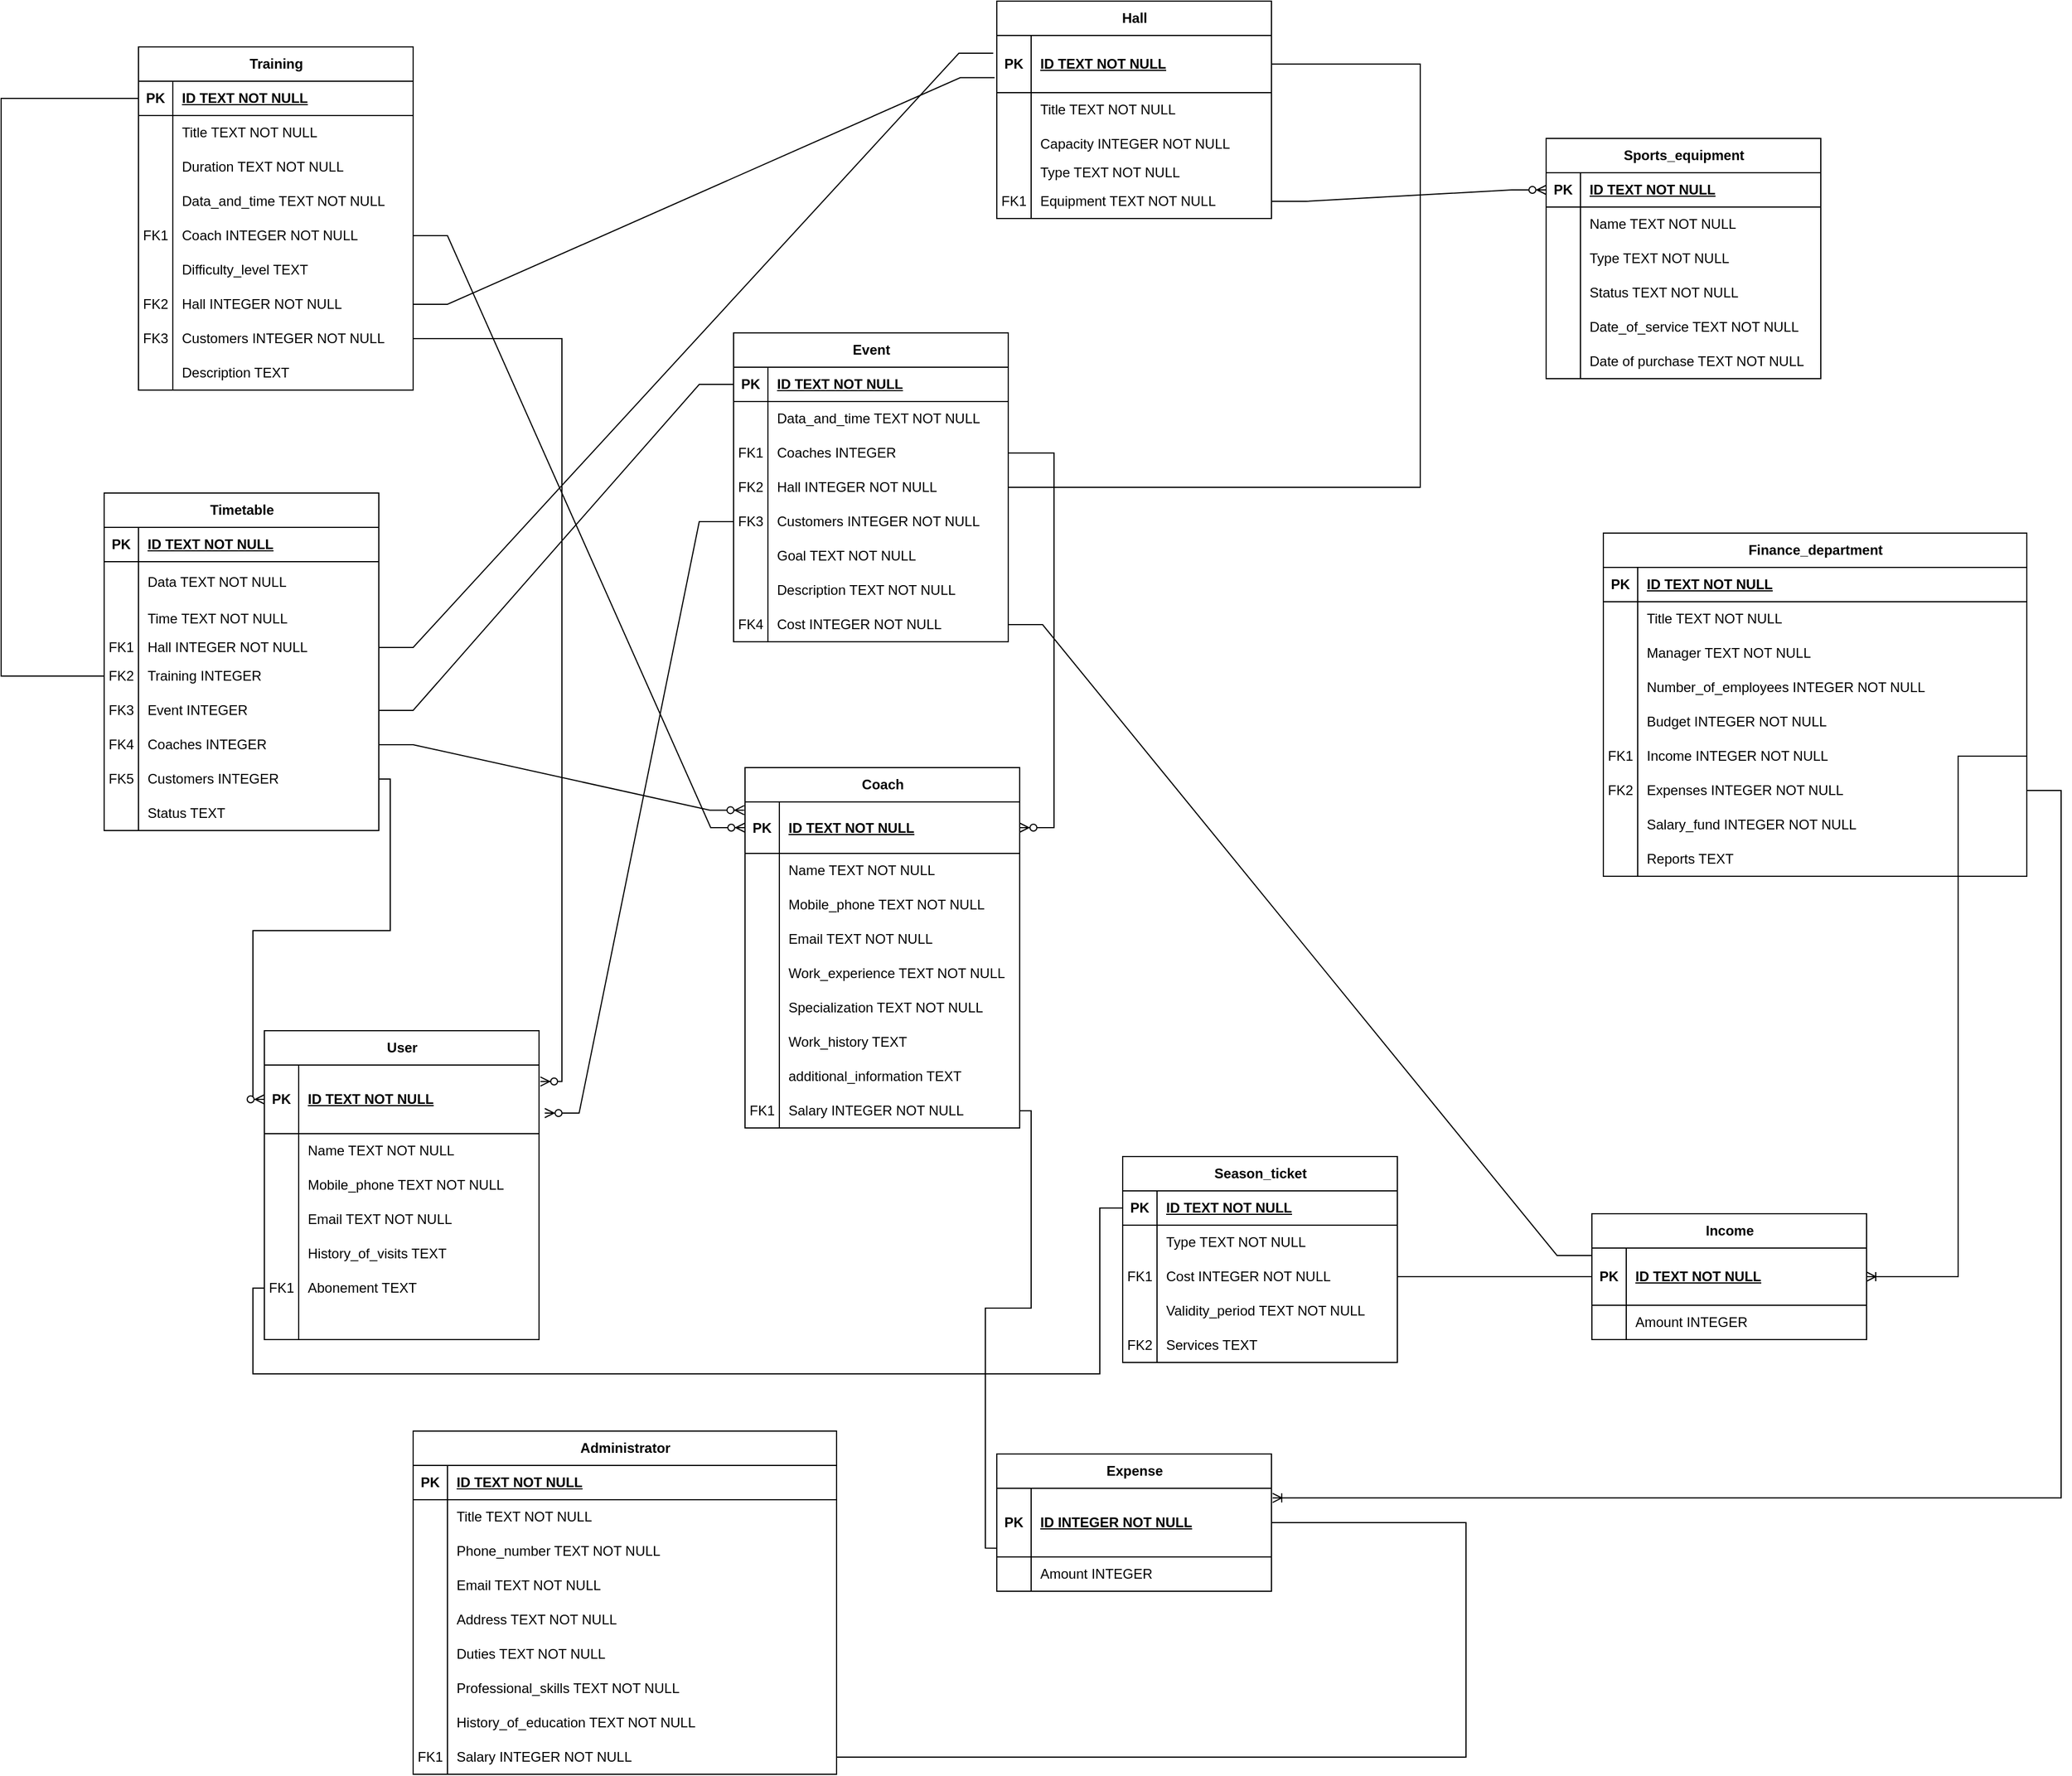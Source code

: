 <mxfile version="24.7.17">
  <diagram name="Страница — 1" id="cGXlKhkxXxBGeFHL_nbk">
    <mxGraphModel dx="1466" dy="2411" grid="1" gridSize="10" guides="1" tooltips="1" connect="1" arrows="1" fold="1" page="1" pageScale="1" pageWidth="827" pageHeight="1169" math="0" shadow="0">
      <root>
        <mxCell id="0" />
        <mxCell id="1" parent="0" />
        <mxCell id="qVxsl37cdFconITRHWYm-2" value="User" style="shape=table;startSize=30;container=1;collapsible=1;childLayout=tableLayout;fixedRows=1;rowLines=0;fontStyle=1;align=center;resizeLast=1;html=1;" parent="1" vertex="1">
          <mxGeometry x="880" y="720" width="240" height="270.0" as="geometry" />
        </mxCell>
        <mxCell id="qVxsl37cdFconITRHWYm-3" value="" style="shape=tableRow;horizontal=0;startSize=0;swimlaneHead=0;swimlaneBody=0;fillColor=none;collapsible=0;dropTarget=0;points=[[0,0.5],[1,0.5]];portConstraint=eastwest;top=0;left=0;right=0;bottom=1;" parent="qVxsl37cdFconITRHWYm-2" vertex="1">
          <mxGeometry y="30" width="240" height="60" as="geometry" />
        </mxCell>
        <mxCell id="qVxsl37cdFconITRHWYm-4" value="PK" style="shape=partialRectangle;connectable=0;fillColor=none;top=0;left=0;bottom=0;right=0;fontStyle=1;overflow=hidden;whiteSpace=wrap;html=1;" parent="qVxsl37cdFconITRHWYm-3" vertex="1">
          <mxGeometry width="30" height="60" as="geometry">
            <mxRectangle width="30" height="60" as="alternateBounds" />
          </mxGeometry>
        </mxCell>
        <mxCell id="qVxsl37cdFconITRHWYm-5" value="ID TEXT NOT NULL" style="shape=partialRectangle;connectable=0;fillColor=none;top=0;left=0;bottom=0;right=0;align=left;spacingLeft=6;fontStyle=5;overflow=hidden;whiteSpace=wrap;html=1;" parent="qVxsl37cdFconITRHWYm-3" vertex="1">
          <mxGeometry x="30" width="210" height="60" as="geometry">
            <mxRectangle width="210" height="60" as="alternateBounds" />
          </mxGeometry>
        </mxCell>
        <mxCell id="qVxsl37cdFconITRHWYm-6" value="" style="shape=tableRow;horizontal=0;startSize=0;swimlaneHead=0;swimlaneBody=0;fillColor=none;collapsible=0;dropTarget=0;points=[[0,0.5],[1,0.5]];portConstraint=eastwest;top=0;left=0;right=0;bottom=0;" parent="qVxsl37cdFconITRHWYm-2" vertex="1">
          <mxGeometry y="90" width="240" height="30" as="geometry" />
        </mxCell>
        <mxCell id="qVxsl37cdFconITRHWYm-7" value="" style="shape=partialRectangle;connectable=0;fillColor=none;top=0;left=0;bottom=0;right=0;editable=1;overflow=hidden;whiteSpace=wrap;html=1;" parent="qVxsl37cdFconITRHWYm-6" vertex="1">
          <mxGeometry width="30" height="30" as="geometry">
            <mxRectangle width="30" height="30" as="alternateBounds" />
          </mxGeometry>
        </mxCell>
        <mxCell id="qVxsl37cdFconITRHWYm-8" value="Name TEXT NOT NULL" style="shape=partialRectangle;connectable=0;fillColor=none;top=0;left=0;bottom=0;right=0;align=left;spacingLeft=6;overflow=hidden;whiteSpace=wrap;html=1;" parent="qVxsl37cdFconITRHWYm-6" vertex="1">
          <mxGeometry x="30" width="210" height="30" as="geometry">
            <mxRectangle width="210" height="30" as="alternateBounds" />
          </mxGeometry>
        </mxCell>
        <mxCell id="qVxsl37cdFconITRHWYm-9" value="" style="shape=tableRow;horizontal=0;startSize=0;swimlaneHead=0;swimlaneBody=0;fillColor=none;collapsible=0;dropTarget=0;points=[[0,0.5],[1,0.5]];portConstraint=eastwest;top=0;left=0;right=0;bottom=0;" parent="qVxsl37cdFconITRHWYm-2" vertex="1">
          <mxGeometry y="120" width="240" height="30" as="geometry" />
        </mxCell>
        <mxCell id="qVxsl37cdFconITRHWYm-10" value="" style="shape=partialRectangle;connectable=0;fillColor=none;top=0;left=0;bottom=0;right=0;editable=1;overflow=hidden;whiteSpace=wrap;html=1;" parent="qVxsl37cdFconITRHWYm-9" vertex="1">
          <mxGeometry width="30" height="30" as="geometry">
            <mxRectangle width="30" height="30" as="alternateBounds" />
          </mxGeometry>
        </mxCell>
        <mxCell id="qVxsl37cdFconITRHWYm-11" value="Mobile_phone TEXT NOT NULL" style="shape=partialRectangle;connectable=0;fillColor=none;top=0;left=0;bottom=0;right=0;align=left;spacingLeft=6;overflow=hidden;whiteSpace=wrap;html=1;" parent="qVxsl37cdFconITRHWYm-9" vertex="1">
          <mxGeometry x="30" width="210" height="30" as="geometry">
            <mxRectangle width="210" height="30" as="alternateBounds" />
          </mxGeometry>
        </mxCell>
        <mxCell id="qVxsl37cdFconITRHWYm-12" value="" style="shape=tableRow;horizontal=0;startSize=0;swimlaneHead=0;swimlaneBody=0;fillColor=none;collapsible=0;dropTarget=0;points=[[0,0.5],[1,0.5]];portConstraint=eastwest;top=0;left=0;right=0;bottom=0;" parent="qVxsl37cdFconITRHWYm-2" vertex="1">
          <mxGeometry y="150" width="240" height="30" as="geometry" />
        </mxCell>
        <mxCell id="qVxsl37cdFconITRHWYm-13" value="" style="shape=partialRectangle;connectable=0;fillColor=none;top=0;left=0;bottom=0;right=0;editable=1;overflow=hidden;whiteSpace=wrap;html=1;" parent="qVxsl37cdFconITRHWYm-12" vertex="1">
          <mxGeometry width="30" height="30" as="geometry">
            <mxRectangle width="30" height="30" as="alternateBounds" />
          </mxGeometry>
        </mxCell>
        <mxCell id="qVxsl37cdFconITRHWYm-14" value="Email TEXT NOT NULL" style="shape=partialRectangle;connectable=0;fillColor=none;top=0;left=0;bottom=0;right=0;align=left;spacingLeft=6;overflow=hidden;whiteSpace=wrap;html=1;" parent="qVxsl37cdFconITRHWYm-12" vertex="1">
          <mxGeometry x="30" width="210" height="30" as="geometry">
            <mxRectangle width="210" height="30" as="alternateBounds" />
          </mxGeometry>
        </mxCell>
        <mxCell id="qVxsl37cdFconITRHWYm-15" value="" style="shape=tableRow;horizontal=0;startSize=0;swimlaneHead=0;swimlaneBody=0;fillColor=none;collapsible=0;dropTarget=0;points=[[0,0.5],[1,0.5]];portConstraint=eastwest;top=0;left=0;right=0;bottom=0;" parent="qVxsl37cdFconITRHWYm-2" vertex="1">
          <mxGeometry y="180" width="240" height="30" as="geometry" />
        </mxCell>
        <mxCell id="qVxsl37cdFconITRHWYm-16" value="" style="shape=partialRectangle;connectable=0;fillColor=none;top=0;left=0;bottom=0;right=0;editable=1;overflow=hidden;whiteSpace=wrap;html=1;" parent="qVxsl37cdFconITRHWYm-15" vertex="1">
          <mxGeometry width="30" height="30" as="geometry">
            <mxRectangle width="30" height="30" as="alternateBounds" />
          </mxGeometry>
        </mxCell>
        <mxCell id="qVxsl37cdFconITRHWYm-17" value="History_of_visits TEXT" style="shape=partialRectangle;connectable=0;fillColor=none;top=0;left=0;bottom=0;right=0;align=left;spacingLeft=6;overflow=hidden;whiteSpace=wrap;html=1;" parent="qVxsl37cdFconITRHWYm-15" vertex="1">
          <mxGeometry x="30" width="210" height="30" as="geometry">
            <mxRectangle width="210" height="30" as="alternateBounds" />
          </mxGeometry>
        </mxCell>
        <mxCell id="qVxsl37cdFconITRHWYm-18" value="" style="shape=tableRow;horizontal=0;startSize=0;swimlaneHead=0;swimlaneBody=0;fillColor=none;collapsible=0;dropTarget=0;points=[[0,0.5],[1,0.5]];portConstraint=eastwest;top=0;left=0;right=0;bottom=0;" parent="qVxsl37cdFconITRHWYm-2" vertex="1">
          <mxGeometry y="210" width="240" height="30" as="geometry" />
        </mxCell>
        <mxCell id="qVxsl37cdFconITRHWYm-19" value="FK1" style="shape=partialRectangle;connectable=0;fillColor=none;top=0;left=0;bottom=0;right=0;editable=1;overflow=hidden;whiteSpace=wrap;html=1;" parent="qVxsl37cdFconITRHWYm-18" vertex="1">
          <mxGeometry width="30" height="30" as="geometry">
            <mxRectangle width="30" height="30" as="alternateBounds" />
          </mxGeometry>
        </mxCell>
        <mxCell id="qVxsl37cdFconITRHWYm-20" value="Abonement TEXT" style="shape=partialRectangle;connectable=0;fillColor=none;top=0;left=0;bottom=0;right=0;align=left;spacingLeft=6;overflow=hidden;whiteSpace=wrap;html=1;" parent="qVxsl37cdFconITRHWYm-18" vertex="1">
          <mxGeometry x="30" width="210" height="30" as="geometry">
            <mxRectangle width="210" height="30" as="alternateBounds" />
          </mxGeometry>
        </mxCell>
        <mxCell id="qVxsl37cdFconITRHWYm-21" value="" style="shape=tableRow;horizontal=0;startSize=0;swimlaneHead=0;swimlaneBody=0;fillColor=none;collapsible=0;dropTarget=0;points=[[0,0.5],[1,0.5]];portConstraint=eastwest;top=0;left=0;right=0;bottom=0;" parent="qVxsl37cdFconITRHWYm-2" vertex="1">
          <mxGeometry y="240" width="240" height="30" as="geometry" />
        </mxCell>
        <mxCell id="qVxsl37cdFconITRHWYm-22" value="" style="shape=partialRectangle;connectable=0;fillColor=none;top=0;left=0;bottom=0;right=0;editable=1;overflow=hidden;whiteSpace=wrap;html=1;" parent="qVxsl37cdFconITRHWYm-21" vertex="1">
          <mxGeometry width="30" height="30" as="geometry">
            <mxRectangle width="30" height="30" as="alternateBounds" />
          </mxGeometry>
        </mxCell>
        <mxCell id="qVxsl37cdFconITRHWYm-23" value="" style="shape=partialRectangle;connectable=0;fillColor=none;top=0;left=0;bottom=0;right=0;align=left;spacingLeft=6;overflow=hidden;whiteSpace=wrap;html=1;" parent="qVxsl37cdFconITRHWYm-21" vertex="1">
          <mxGeometry x="30" width="210" height="30" as="geometry">
            <mxRectangle width="210" height="30" as="alternateBounds" />
          </mxGeometry>
        </mxCell>
        <mxCell id="qVxsl37cdFconITRHWYm-28" value="Сoach" style="shape=table;startSize=30;container=1;collapsible=1;childLayout=tableLayout;fixedRows=1;rowLines=0;fontStyle=1;align=center;resizeLast=1;html=1;" parent="1" vertex="1">
          <mxGeometry x="1300" y="490" width="240" height="315" as="geometry" />
        </mxCell>
        <mxCell id="qVxsl37cdFconITRHWYm-29" value="" style="shape=tableRow;horizontal=0;startSize=0;swimlaneHead=0;swimlaneBody=0;fillColor=none;collapsible=0;dropTarget=0;points=[[0,0.5],[1,0.5]];portConstraint=eastwest;top=0;left=0;right=0;bottom=1;" parent="qVxsl37cdFconITRHWYm-28" vertex="1">
          <mxGeometry y="30" width="240" height="45" as="geometry" />
        </mxCell>
        <mxCell id="qVxsl37cdFconITRHWYm-30" value="PK" style="shape=partialRectangle;connectable=0;fillColor=none;top=0;left=0;bottom=0;right=0;fontStyle=1;overflow=hidden;whiteSpace=wrap;html=1;" parent="qVxsl37cdFconITRHWYm-29" vertex="1">
          <mxGeometry width="30" height="45" as="geometry">
            <mxRectangle width="30" height="45" as="alternateBounds" />
          </mxGeometry>
        </mxCell>
        <mxCell id="qVxsl37cdFconITRHWYm-31" value="ID TEXT NOT NULL" style="shape=partialRectangle;connectable=0;fillColor=none;top=0;left=0;bottom=0;right=0;align=left;spacingLeft=6;fontStyle=5;overflow=hidden;whiteSpace=wrap;html=1;" parent="qVxsl37cdFconITRHWYm-29" vertex="1">
          <mxGeometry x="30" width="210" height="45" as="geometry">
            <mxRectangle width="210" height="45" as="alternateBounds" />
          </mxGeometry>
        </mxCell>
        <mxCell id="qVxsl37cdFconITRHWYm-32" value="" style="shape=tableRow;horizontal=0;startSize=0;swimlaneHead=0;swimlaneBody=0;fillColor=none;collapsible=0;dropTarget=0;points=[[0,0.5],[1,0.5]];portConstraint=eastwest;top=0;left=0;right=0;bottom=0;" parent="qVxsl37cdFconITRHWYm-28" vertex="1">
          <mxGeometry y="75" width="240" height="30" as="geometry" />
        </mxCell>
        <mxCell id="qVxsl37cdFconITRHWYm-33" value="" style="shape=partialRectangle;connectable=0;fillColor=none;top=0;left=0;bottom=0;right=0;editable=1;overflow=hidden;whiteSpace=wrap;html=1;" parent="qVxsl37cdFconITRHWYm-32" vertex="1">
          <mxGeometry width="30" height="30" as="geometry">
            <mxRectangle width="30" height="30" as="alternateBounds" />
          </mxGeometry>
        </mxCell>
        <mxCell id="qVxsl37cdFconITRHWYm-34" value="Name TEXT NOT NULL" style="shape=partialRectangle;connectable=0;fillColor=none;top=0;left=0;bottom=0;right=0;align=left;spacingLeft=6;overflow=hidden;whiteSpace=wrap;html=1;" parent="qVxsl37cdFconITRHWYm-32" vertex="1">
          <mxGeometry x="30" width="210" height="30" as="geometry">
            <mxRectangle width="210" height="30" as="alternateBounds" />
          </mxGeometry>
        </mxCell>
        <mxCell id="qVxsl37cdFconITRHWYm-35" value="" style="shape=tableRow;horizontal=0;startSize=0;swimlaneHead=0;swimlaneBody=0;fillColor=none;collapsible=0;dropTarget=0;points=[[0,0.5],[1,0.5]];portConstraint=eastwest;top=0;left=0;right=0;bottom=0;" parent="qVxsl37cdFconITRHWYm-28" vertex="1">
          <mxGeometry y="105" width="240" height="30" as="geometry" />
        </mxCell>
        <mxCell id="qVxsl37cdFconITRHWYm-36" value="" style="shape=partialRectangle;connectable=0;fillColor=none;top=0;left=0;bottom=0;right=0;editable=1;overflow=hidden;whiteSpace=wrap;html=1;" parent="qVxsl37cdFconITRHWYm-35" vertex="1">
          <mxGeometry width="30" height="30" as="geometry">
            <mxRectangle width="30" height="30" as="alternateBounds" />
          </mxGeometry>
        </mxCell>
        <mxCell id="qVxsl37cdFconITRHWYm-37" value="Mobile_phone TEXT NOT NULL" style="shape=partialRectangle;connectable=0;fillColor=none;top=0;left=0;bottom=0;right=0;align=left;spacingLeft=6;overflow=hidden;whiteSpace=wrap;html=1;" parent="qVxsl37cdFconITRHWYm-35" vertex="1">
          <mxGeometry x="30" width="210" height="30" as="geometry">
            <mxRectangle width="210" height="30" as="alternateBounds" />
          </mxGeometry>
        </mxCell>
        <mxCell id="qVxsl37cdFconITRHWYm-38" value="" style="shape=tableRow;horizontal=0;startSize=0;swimlaneHead=0;swimlaneBody=0;fillColor=none;collapsible=0;dropTarget=0;points=[[0,0.5],[1,0.5]];portConstraint=eastwest;top=0;left=0;right=0;bottom=0;" parent="qVxsl37cdFconITRHWYm-28" vertex="1">
          <mxGeometry y="135" width="240" height="30" as="geometry" />
        </mxCell>
        <mxCell id="qVxsl37cdFconITRHWYm-39" value="" style="shape=partialRectangle;connectable=0;fillColor=none;top=0;left=0;bottom=0;right=0;editable=1;overflow=hidden;whiteSpace=wrap;html=1;" parent="qVxsl37cdFconITRHWYm-38" vertex="1">
          <mxGeometry width="30" height="30" as="geometry">
            <mxRectangle width="30" height="30" as="alternateBounds" />
          </mxGeometry>
        </mxCell>
        <mxCell id="qVxsl37cdFconITRHWYm-40" value="Email TEXT NOT NULL" style="shape=partialRectangle;connectable=0;fillColor=none;top=0;left=0;bottom=0;right=0;align=left;spacingLeft=6;overflow=hidden;whiteSpace=wrap;html=1;" parent="qVxsl37cdFconITRHWYm-38" vertex="1">
          <mxGeometry x="30" width="210" height="30" as="geometry">
            <mxRectangle width="210" height="30" as="alternateBounds" />
          </mxGeometry>
        </mxCell>
        <mxCell id="qVxsl37cdFconITRHWYm-41" value="" style="shape=tableRow;horizontal=0;startSize=0;swimlaneHead=0;swimlaneBody=0;fillColor=none;collapsible=0;dropTarget=0;points=[[0,0.5],[1,0.5]];portConstraint=eastwest;top=0;left=0;right=0;bottom=0;" parent="qVxsl37cdFconITRHWYm-28" vertex="1">
          <mxGeometry y="165" width="240" height="30" as="geometry" />
        </mxCell>
        <mxCell id="qVxsl37cdFconITRHWYm-42" value="" style="shape=partialRectangle;connectable=0;fillColor=none;top=0;left=0;bottom=0;right=0;editable=1;overflow=hidden;whiteSpace=wrap;html=1;" parent="qVxsl37cdFconITRHWYm-41" vertex="1">
          <mxGeometry width="30" height="30" as="geometry">
            <mxRectangle width="30" height="30" as="alternateBounds" />
          </mxGeometry>
        </mxCell>
        <mxCell id="qVxsl37cdFconITRHWYm-43" value="Work_experience TEXT NOT NULL" style="shape=partialRectangle;connectable=0;fillColor=none;top=0;left=0;bottom=0;right=0;align=left;spacingLeft=6;overflow=hidden;whiteSpace=wrap;html=1;" parent="qVxsl37cdFconITRHWYm-41" vertex="1">
          <mxGeometry x="30" width="210" height="30" as="geometry">
            <mxRectangle width="210" height="30" as="alternateBounds" />
          </mxGeometry>
        </mxCell>
        <mxCell id="qVxsl37cdFconITRHWYm-44" value="" style="shape=tableRow;horizontal=0;startSize=0;swimlaneHead=0;swimlaneBody=0;fillColor=none;collapsible=0;dropTarget=0;points=[[0,0.5],[1,0.5]];portConstraint=eastwest;top=0;left=0;right=0;bottom=0;" parent="qVxsl37cdFconITRHWYm-28" vertex="1">
          <mxGeometry y="195" width="240" height="30" as="geometry" />
        </mxCell>
        <mxCell id="qVxsl37cdFconITRHWYm-45" value="" style="shape=partialRectangle;connectable=0;fillColor=none;top=0;left=0;bottom=0;right=0;editable=1;overflow=hidden;whiteSpace=wrap;html=1;" parent="qVxsl37cdFconITRHWYm-44" vertex="1">
          <mxGeometry width="30" height="30" as="geometry">
            <mxRectangle width="30" height="30" as="alternateBounds" />
          </mxGeometry>
        </mxCell>
        <mxCell id="qVxsl37cdFconITRHWYm-46" value="Specialization TEXT NOT NULL" style="shape=partialRectangle;connectable=0;fillColor=none;top=0;left=0;bottom=0;right=0;align=left;spacingLeft=6;overflow=hidden;whiteSpace=wrap;html=1;" parent="qVxsl37cdFconITRHWYm-44" vertex="1">
          <mxGeometry x="30" width="210" height="30" as="geometry">
            <mxRectangle width="210" height="30" as="alternateBounds" />
          </mxGeometry>
        </mxCell>
        <mxCell id="qVxsl37cdFconITRHWYm-47" value="" style="shape=tableRow;horizontal=0;startSize=0;swimlaneHead=0;swimlaneBody=0;fillColor=none;collapsible=0;dropTarget=0;points=[[0,0.5],[1,0.5]];portConstraint=eastwest;top=0;left=0;right=0;bottom=0;" parent="qVxsl37cdFconITRHWYm-28" vertex="1">
          <mxGeometry y="225" width="240" height="30" as="geometry" />
        </mxCell>
        <mxCell id="qVxsl37cdFconITRHWYm-48" value="" style="shape=partialRectangle;connectable=0;fillColor=none;top=0;left=0;bottom=0;right=0;editable=1;overflow=hidden;whiteSpace=wrap;html=1;" parent="qVxsl37cdFconITRHWYm-47" vertex="1">
          <mxGeometry width="30" height="30" as="geometry">
            <mxRectangle width="30" height="30" as="alternateBounds" />
          </mxGeometry>
        </mxCell>
        <mxCell id="qVxsl37cdFconITRHWYm-49" value="Work_history TEXT" style="shape=partialRectangle;connectable=0;fillColor=none;top=0;left=0;bottom=0;right=0;align=left;spacingLeft=6;overflow=hidden;whiteSpace=wrap;html=1;" parent="qVxsl37cdFconITRHWYm-47" vertex="1">
          <mxGeometry x="30" width="210" height="30" as="geometry">
            <mxRectangle width="210" height="30" as="alternateBounds" />
          </mxGeometry>
        </mxCell>
        <mxCell id="qVxsl37cdFconITRHWYm-50" value="" style="shape=tableRow;horizontal=0;startSize=0;swimlaneHead=0;swimlaneBody=0;fillColor=none;collapsible=0;dropTarget=0;points=[[0,0.5],[1,0.5]];portConstraint=eastwest;top=0;left=0;right=0;bottom=0;" parent="qVxsl37cdFconITRHWYm-28" vertex="1">
          <mxGeometry y="255" width="240" height="30" as="geometry" />
        </mxCell>
        <mxCell id="qVxsl37cdFconITRHWYm-51" value="" style="shape=partialRectangle;connectable=0;fillColor=none;top=0;left=0;bottom=0;right=0;editable=1;overflow=hidden;whiteSpace=wrap;html=1;" parent="qVxsl37cdFconITRHWYm-50" vertex="1">
          <mxGeometry width="30" height="30" as="geometry">
            <mxRectangle width="30" height="30" as="alternateBounds" />
          </mxGeometry>
        </mxCell>
        <mxCell id="qVxsl37cdFconITRHWYm-52" value="additional_information TEXT" style="shape=partialRectangle;connectable=0;fillColor=none;top=0;left=0;bottom=0;right=0;align=left;spacingLeft=6;overflow=hidden;whiteSpace=wrap;html=1;" parent="qVxsl37cdFconITRHWYm-50" vertex="1">
          <mxGeometry x="30" width="210" height="30" as="geometry">
            <mxRectangle width="210" height="30" as="alternateBounds" />
          </mxGeometry>
        </mxCell>
        <mxCell id="qVxsl37cdFconITRHWYm-53" value="" style="shape=tableRow;horizontal=0;startSize=0;swimlaneHead=0;swimlaneBody=0;fillColor=none;collapsible=0;dropTarget=0;points=[[0,0.5],[1,0.5]];portConstraint=eastwest;top=0;left=0;right=0;bottom=0;" parent="qVxsl37cdFconITRHWYm-28" vertex="1">
          <mxGeometry y="285" width="240" height="30" as="geometry" />
        </mxCell>
        <mxCell id="qVxsl37cdFconITRHWYm-54" value="FK1" style="shape=partialRectangle;connectable=0;fillColor=none;top=0;left=0;bottom=0;right=0;editable=1;overflow=hidden;whiteSpace=wrap;html=1;" parent="qVxsl37cdFconITRHWYm-53" vertex="1">
          <mxGeometry width="30" height="30" as="geometry">
            <mxRectangle width="30" height="30" as="alternateBounds" />
          </mxGeometry>
        </mxCell>
        <mxCell id="qVxsl37cdFconITRHWYm-55" value="Salary INTEGER NOT NULL" style="shape=partialRectangle;connectable=0;fillColor=none;top=0;left=0;bottom=0;right=0;align=left;spacingLeft=6;overflow=hidden;whiteSpace=wrap;html=1;" parent="qVxsl37cdFconITRHWYm-53" vertex="1">
          <mxGeometry x="30" width="210" height="30" as="geometry">
            <mxRectangle width="210" height="30" as="alternateBounds" />
          </mxGeometry>
        </mxCell>
        <mxCell id="qVxsl37cdFconITRHWYm-56" value="Season_ticket" style="shape=table;startSize=30;container=1;collapsible=1;childLayout=tableLayout;fixedRows=1;rowLines=0;fontStyle=1;align=center;resizeLast=1;html=1;" parent="1" vertex="1">
          <mxGeometry x="1630" y="830" width="240" height="180" as="geometry" />
        </mxCell>
        <mxCell id="qVxsl37cdFconITRHWYm-57" value="" style="shape=tableRow;horizontal=0;startSize=0;swimlaneHead=0;swimlaneBody=0;fillColor=none;collapsible=0;dropTarget=0;points=[[0,0.5],[1,0.5]];portConstraint=eastwest;top=0;left=0;right=0;bottom=1;" parent="qVxsl37cdFconITRHWYm-56" vertex="1">
          <mxGeometry y="30" width="240" height="30" as="geometry" />
        </mxCell>
        <mxCell id="qVxsl37cdFconITRHWYm-58" value="PK" style="shape=partialRectangle;connectable=0;fillColor=none;top=0;left=0;bottom=0;right=0;fontStyle=1;overflow=hidden;whiteSpace=wrap;html=1;" parent="qVxsl37cdFconITRHWYm-57" vertex="1">
          <mxGeometry width="30" height="30" as="geometry">
            <mxRectangle width="30" height="30" as="alternateBounds" />
          </mxGeometry>
        </mxCell>
        <mxCell id="qVxsl37cdFconITRHWYm-59" value="ID TEXT NOT NULL" style="shape=partialRectangle;connectable=0;fillColor=none;top=0;left=0;bottom=0;right=0;align=left;spacingLeft=6;fontStyle=5;overflow=hidden;whiteSpace=wrap;html=1;" parent="qVxsl37cdFconITRHWYm-57" vertex="1">
          <mxGeometry x="30" width="210" height="30" as="geometry">
            <mxRectangle width="210" height="30" as="alternateBounds" />
          </mxGeometry>
        </mxCell>
        <mxCell id="qVxsl37cdFconITRHWYm-60" value="" style="shape=tableRow;horizontal=0;startSize=0;swimlaneHead=0;swimlaneBody=0;fillColor=none;collapsible=0;dropTarget=0;points=[[0,0.5],[1,0.5]];portConstraint=eastwest;top=0;left=0;right=0;bottom=0;" parent="qVxsl37cdFconITRHWYm-56" vertex="1">
          <mxGeometry y="60" width="240" height="30" as="geometry" />
        </mxCell>
        <mxCell id="qVxsl37cdFconITRHWYm-61" value="" style="shape=partialRectangle;connectable=0;fillColor=none;top=0;left=0;bottom=0;right=0;editable=1;overflow=hidden;whiteSpace=wrap;html=1;" parent="qVxsl37cdFconITRHWYm-60" vertex="1">
          <mxGeometry width="30" height="30" as="geometry">
            <mxRectangle width="30" height="30" as="alternateBounds" />
          </mxGeometry>
        </mxCell>
        <mxCell id="qVxsl37cdFconITRHWYm-62" value="Type TEXT NOT NULL" style="shape=partialRectangle;connectable=0;fillColor=none;top=0;left=0;bottom=0;right=0;align=left;spacingLeft=6;overflow=hidden;whiteSpace=wrap;html=1;" parent="qVxsl37cdFconITRHWYm-60" vertex="1">
          <mxGeometry x="30" width="210" height="30" as="geometry">
            <mxRectangle width="210" height="30" as="alternateBounds" />
          </mxGeometry>
        </mxCell>
        <mxCell id="qVxsl37cdFconITRHWYm-63" value="" style="shape=tableRow;horizontal=0;startSize=0;swimlaneHead=0;swimlaneBody=0;fillColor=none;collapsible=0;dropTarget=0;points=[[0,0.5],[1,0.5]];portConstraint=eastwest;top=0;left=0;right=0;bottom=0;" parent="qVxsl37cdFconITRHWYm-56" vertex="1">
          <mxGeometry y="90" width="240" height="30" as="geometry" />
        </mxCell>
        <mxCell id="qVxsl37cdFconITRHWYm-64" value="FK1" style="shape=partialRectangle;connectable=0;fillColor=none;top=0;left=0;bottom=0;right=0;editable=1;overflow=hidden;whiteSpace=wrap;html=1;" parent="qVxsl37cdFconITRHWYm-63" vertex="1">
          <mxGeometry width="30" height="30" as="geometry">
            <mxRectangle width="30" height="30" as="alternateBounds" />
          </mxGeometry>
        </mxCell>
        <mxCell id="qVxsl37cdFconITRHWYm-65" value="Cost INTEGER NOT NULL" style="shape=partialRectangle;connectable=0;fillColor=none;top=0;left=0;bottom=0;right=0;align=left;spacingLeft=6;overflow=hidden;whiteSpace=wrap;html=1;" parent="qVxsl37cdFconITRHWYm-63" vertex="1">
          <mxGeometry x="30" width="210" height="30" as="geometry">
            <mxRectangle width="210" height="30" as="alternateBounds" />
          </mxGeometry>
        </mxCell>
        <mxCell id="qVxsl37cdFconITRHWYm-66" value="" style="shape=tableRow;horizontal=0;startSize=0;swimlaneHead=0;swimlaneBody=0;fillColor=none;collapsible=0;dropTarget=0;points=[[0,0.5],[1,0.5]];portConstraint=eastwest;top=0;left=0;right=0;bottom=0;" parent="qVxsl37cdFconITRHWYm-56" vertex="1">
          <mxGeometry y="120" width="240" height="30" as="geometry" />
        </mxCell>
        <mxCell id="qVxsl37cdFconITRHWYm-67" value="" style="shape=partialRectangle;connectable=0;fillColor=none;top=0;left=0;bottom=0;right=0;editable=1;overflow=hidden;whiteSpace=wrap;html=1;" parent="qVxsl37cdFconITRHWYm-66" vertex="1">
          <mxGeometry width="30" height="30" as="geometry">
            <mxRectangle width="30" height="30" as="alternateBounds" />
          </mxGeometry>
        </mxCell>
        <mxCell id="qVxsl37cdFconITRHWYm-68" value="Validity_period TEXT NOT NULL" style="shape=partialRectangle;connectable=0;fillColor=none;top=0;left=0;bottom=0;right=0;align=left;spacingLeft=6;overflow=hidden;whiteSpace=wrap;html=1;" parent="qVxsl37cdFconITRHWYm-66" vertex="1">
          <mxGeometry x="30" width="210" height="30" as="geometry">
            <mxRectangle width="210" height="30" as="alternateBounds" />
          </mxGeometry>
        </mxCell>
        <mxCell id="qVxsl37cdFconITRHWYm-69" value="" style="shape=tableRow;horizontal=0;startSize=0;swimlaneHead=0;swimlaneBody=0;fillColor=none;collapsible=0;dropTarget=0;points=[[0,0.5],[1,0.5]];portConstraint=eastwest;top=0;left=0;right=0;bottom=0;" parent="qVxsl37cdFconITRHWYm-56" vertex="1">
          <mxGeometry y="150" width="240" height="30" as="geometry" />
        </mxCell>
        <mxCell id="qVxsl37cdFconITRHWYm-70" value="FK2" style="shape=partialRectangle;connectable=0;fillColor=none;top=0;left=0;bottom=0;right=0;editable=1;overflow=hidden;whiteSpace=wrap;html=1;" parent="qVxsl37cdFconITRHWYm-69" vertex="1">
          <mxGeometry width="30" height="30" as="geometry">
            <mxRectangle width="30" height="30" as="alternateBounds" />
          </mxGeometry>
        </mxCell>
        <mxCell id="qVxsl37cdFconITRHWYm-71" value="Services TEXT" style="shape=partialRectangle;connectable=0;fillColor=none;top=0;left=0;bottom=0;right=0;align=left;spacingLeft=6;overflow=hidden;whiteSpace=wrap;html=1;" parent="qVxsl37cdFconITRHWYm-69" vertex="1">
          <mxGeometry x="30" width="210" height="30" as="geometry">
            <mxRectangle width="210" height="30" as="alternateBounds" />
          </mxGeometry>
        </mxCell>
        <mxCell id="qVxsl37cdFconITRHWYm-84" value="Hall" style="shape=table;startSize=30;container=1;collapsible=1;childLayout=tableLayout;fixedRows=1;rowLines=0;fontStyle=1;align=center;resizeLast=1;html=1;" parent="1" vertex="1">
          <mxGeometry x="1520" y="-180" width="240" height="190" as="geometry" />
        </mxCell>
        <mxCell id="qVxsl37cdFconITRHWYm-85" value="" style="shape=tableRow;horizontal=0;startSize=0;swimlaneHead=0;swimlaneBody=0;fillColor=none;collapsible=0;dropTarget=0;points=[[0,0.5],[1,0.5]];portConstraint=eastwest;top=0;left=0;right=0;bottom=1;" parent="qVxsl37cdFconITRHWYm-84" vertex="1">
          <mxGeometry y="30" width="240" height="50" as="geometry" />
        </mxCell>
        <mxCell id="qVxsl37cdFconITRHWYm-86" value="PK" style="shape=partialRectangle;connectable=0;fillColor=none;top=0;left=0;bottom=0;right=0;fontStyle=1;overflow=hidden;whiteSpace=wrap;html=1;" parent="qVxsl37cdFconITRHWYm-85" vertex="1">
          <mxGeometry width="30" height="50" as="geometry">
            <mxRectangle width="30" height="50" as="alternateBounds" />
          </mxGeometry>
        </mxCell>
        <mxCell id="qVxsl37cdFconITRHWYm-87" value="ID TEXT NOT NULL" style="shape=partialRectangle;connectable=0;fillColor=none;top=0;left=0;bottom=0;right=0;align=left;spacingLeft=6;fontStyle=5;overflow=hidden;whiteSpace=wrap;html=1;" parent="qVxsl37cdFconITRHWYm-85" vertex="1">
          <mxGeometry x="30" width="210" height="50" as="geometry">
            <mxRectangle width="210" height="50" as="alternateBounds" />
          </mxGeometry>
        </mxCell>
        <mxCell id="qVxsl37cdFconITRHWYm-88" value="" style="shape=tableRow;horizontal=0;startSize=0;swimlaneHead=0;swimlaneBody=0;fillColor=none;collapsible=0;dropTarget=0;points=[[0,0.5],[1,0.5]];portConstraint=eastwest;top=0;left=0;right=0;bottom=0;" parent="qVxsl37cdFconITRHWYm-84" vertex="1">
          <mxGeometry y="80" width="240" height="30" as="geometry" />
        </mxCell>
        <mxCell id="qVxsl37cdFconITRHWYm-89" value="" style="shape=partialRectangle;connectable=0;fillColor=none;top=0;left=0;bottom=0;right=0;editable=1;overflow=hidden;whiteSpace=wrap;html=1;" parent="qVxsl37cdFconITRHWYm-88" vertex="1">
          <mxGeometry width="30" height="30" as="geometry">
            <mxRectangle width="30" height="30" as="alternateBounds" />
          </mxGeometry>
        </mxCell>
        <mxCell id="qVxsl37cdFconITRHWYm-90" value="Title TEXT NOT NULL" style="shape=partialRectangle;connectable=0;fillColor=none;top=0;left=0;bottom=0;right=0;align=left;spacingLeft=6;overflow=hidden;whiteSpace=wrap;html=1;" parent="qVxsl37cdFconITRHWYm-88" vertex="1">
          <mxGeometry x="30" width="210" height="30" as="geometry">
            <mxRectangle width="210" height="30" as="alternateBounds" />
          </mxGeometry>
        </mxCell>
        <mxCell id="qVxsl37cdFconITRHWYm-91" value="" style="shape=tableRow;horizontal=0;startSize=0;swimlaneHead=0;swimlaneBody=0;fillColor=none;collapsible=0;dropTarget=0;points=[[0,0.5],[1,0.5]];portConstraint=eastwest;top=0;left=0;right=0;bottom=0;" parent="qVxsl37cdFconITRHWYm-84" vertex="1">
          <mxGeometry y="110" width="240" height="30" as="geometry" />
        </mxCell>
        <mxCell id="qVxsl37cdFconITRHWYm-92" value="" style="shape=partialRectangle;connectable=0;fillColor=none;top=0;left=0;bottom=0;right=0;editable=1;overflow=hidden;whiteSpace=wrap;html=1;" parent="qVxsl37cdFconITRHWYm-91" vertex="1">
          <mxGeometry width="30" height="30" as="geometry">
            <mxRectangle width="30" height="30" as="alternateBounds" />
          </mxGeometry>
        </mxCell>
        <mxCell id="qVxsl37cdFconITRHWYm-93" value="Capacity INTEGER NOT NULL" style="shape=partialRectangle;connectable=0;fillColor=none;top=0;left=0;bottom=0;right=0;align=left;spacingLeft=6;overflow=hidden;whiteSpace=wrap;html=1;" parent="qVxsl37cdFconITRHWYm-91" vertex="1">
          <mxGeometry x="30" width="210" height="30" as="geometry">
            <mxRectangle width="210" height="30" as="alternateBounds" />
          </mxGeometry>
        </mxCell>
        <mxCell id="qVxsl37cdFconITRHWYm-94" value="" style="shape=tableRow;horizontal=0;startSize=0;swimlaneHead=0;swimlaneBody=0;fillColor=none;collapsible=0;dropTarget=0;points=[[0,0.5],[1,0.5]];portConstraint=eastwest;top=0;left=0;right=0;bottom=0;" parent="qVxsl37cdFconITRHWYm-84" vertex="1">
          <mxGeometry y="140" width="240" height="20" as="geometry" />
        </mxCell>
        <mxCell id="qVxsl37cdFconITRHWYm-95" value="" style="shape=partialRectangle;connectable=0;fillColor=none;top=0;left=0;bottom=0;right=0;editable=1;overflow=hidden;whiteSpace=wrap;html=1;" parent="qVxsl37cdFconITRHWYm-94" vertex="1">
          <mxGeometry width="30" height="20" as="geometry">
            <mxRectangle width="30" height="20" as="alternateBounds" />
          </mxGeometry>
        </mxCell>
        <mxCell id="qVxsl37cdFconITRHWYm-96" value="Type TEXT NOT NULL" style="shape=partialRectangle;connectable=0;fillColor=none;top=0;left=0;bottom=0;right=0;align=left;spacingLeft=6;overflow=hidden;whiteSpace=wrap;html=1;" parent="qVxsl37cdFconITRHWYm-94" vertex="1">
          <mxGeometry x="30" width="210" height="20" as="geometry">
            <mxRectangle width="210" height="20" as="alternateBounds" />
          </mxGeometry>
        </mxCell>
        <mxCell id="qVxsl37cdFconITRHWYm-97" value="" style="shape=tableRow;horizontal=0;startSize=0;swimlaneHead=0;swimlaneBody=0;fillColor=none;collapsible=0;dropTarget=0;points=[[0,0.5],[1,0.5]];portConstraint=eastwest;top=0;left=0;right=0;bottom=0;" parent="qVxsl37cdFconITRHWYm-84" vertex="1">
          <mxGeometry y="160" width="240" height="30" as="geometry" />
        </mxCell>
        <mxCell id="qVxsl37cdFconITRHWYm-98" value="FK1" style="shape=partialRectangle;connectable=0;fillColor=none;top=0;left=0;bottom=0;right=0;editable=1;overflow=hidden;whiteSpace=wrap;html=1;" parent="qVxsl37cdFconITRHWYm-97" vertex="1">
          <mxGeometry width="30" height="30" as="geometry">
            <mxRectangle width="30" height="30" as="alternateBounds" />
          </mxGeometry>
        </mxCell>
        <mxCell id="qVxsl37cdFconITRHWYm-99" value="Equipment TEXT NOT NULL" style="shape=partialRectangle;connectable=0;fillColor=none;top=0;left=0;bottom=0;right=0;align=left;spacingLeft=6;overflow=hidden;whiteSpace=wrap;html=1;" parent="qVxsl37cdFconITRHWYm-97" vertex="1">
          <mxGeometry x="30" width="210" height="30" as="geometry">
            <mxRectangle width="210" height="30" as="alternateBounds" />
          </mxGeometry>
        </mxCell>
        <mxCell id="qVxsl37cdFconITRHWYm-100" value="Timetable" style="shape=table;startSize=30;container=1;collapsible=1;childLayout=tableLayout;fixedRows=1;rowLines=0;fontStyle=1;align=center;resizeLast=1;html=1;" parent="1" vertex="1">
          <mxGeometry x="740" y="250" width="240" height="295" as="geometry" />
        </mxCell>
        <mxCell id="qVxsl37cdFconITRHWYm-101" value="" style="shape=tableRow;horizontal=0;startSize=0;swimlaneHead=0;swimlaneBody=0;fillColor=none;collapsible=0;dropTarget=0;points=[[0,0.5],[1,0.5]];portConstraint=eastwest;top=0;left=0;right=0;bottom=1;" parent="qVxsl37cdFconITRHWYm-100" vertex="1">
          <mxGeometry y="30" width="240" height="30" as="geometry" />
        </mxCell>
        <mxCell id="qVxsl37cdFconITRHWYm-102" value="PK" style="shape=partialRectangle;connectable=0;fillColor=none;top=0;left=0;bottom=0;right=0;fontStyle=1;overflow=hidden;whiteSpace=wrap;html=1;" parent="qVxsl37cdFconITRHWYm-101" vertex="1">
          <mxGeometry width="30" height="30" as="geometry">
            <mxRectangle width="30" height="30" as="alternateBounds" />
          </mxGeometry>
        </mxCell>
        <mxCell id="qVxsl37cdFconITRHWYm-103" value="ID TEXT NOT NULL" style="shape=partialRectangle;connectable=0;fillColor=none;top=0;left=0;bottom=0;right=0;align=left;spacingLeft=6;fontStyle=5;overflow=hidden;whiteSpace=wrap;html=1;" parent="qVxsl37cdFconITRHWYm-101" vertex="1">
          <mxGeometry x="30" width="210" height="30" as="geometry">
            <mxRectangle width="210" height="30" as="alternateBounds" />
          </mxGeometry>
        </mxCell>
        <mxCell id="qVxsl37cdFconITRHWYm-104" value="" style="shape=tableRow;horizontal=0;startSize=0;swimlaneHead=0;swimlaneBody=0;fillColor=none;collapsible=0;dropTarget=0;points=[[0,0.5],[1,0.5]];portConstraint=eastwest;top=0;left=0;right=0;bottom=0;" parent="qVxsl37cdFconITRHWYm-100" vertex="1">
          <mxGeometry y="60" width="240" height="35" as="geometry" />
        </mxCell>
        <mxCell id="qVxsl37cdFconITRHWYm-105" value="" style="shape=partialRectangle;connectable=0;fillColor=none;top=0;left=0;bottom=0;right=0;editable=1;overflow=hidden;whiteSpace=wrap;html=1;" parent="qVxsl37cdFconITRHWYm-104" vertex="1">
          <mxGeometry width="30" height="35" as="geometry">
            <mxRectangle width="30" height="35" as="alternateBounds" />
          </mxGeometry>
        </mxCell>
        <mxCell id="qVxsl37cdFconITRHWYm-106" value="Data TEXT NOT NULL" style="shape=partialRectangle;connectable=0;fillColor=none;top=0;left=0;bottom=0;right=0;align=left;spacingLeft=6;overflow=hidden;whiteSpace=wrap;html=1;" parent="qVxsl37cdFconITRHWYm-104" vertex="1">
          <mxGeometry x="30" width="210" height="35" as="geometry">
            <mxRectangle width="210" height="35" as="alternateBounds" />
          </mxGeometry>
        </mxCell>
        <mxCell id="qVxsl37cdFconITRHWYm-107" value="" style="shape=tableRow;horizontal=0;startSize=0;swimlaneHead=0;swimlaneBody=0;fillColor=none;collapsible=0;dropTarget=0;points=[[0,0.5],[1,0.5]];portConstraint=eastwest;top=0;left=0;right=0;bottom=0;" parent="qVxsl37cdFconITRHWYm-100" vertex="1">
          <mxGeometry y="95" width="240" height="30" as="geometry" />
        </mxCell>
        <mxCell id="qVxsl37cdFconITRHWYm-108" value="" style="shape=partialRectangle;connectable=0;fillColor=none;top=0;left=0;bottom=0;right=0;editable=1;overflow=hidden;whiteSpace=wrap;html=1;" parent="qVxsl37cdFconITRHWYm-107" vertex="1">
          <mxGeometry width="30" height="30" as="geometry">
            <mxRectangle width="30" height="30" as="alternateBounds" />
          </mxGeometry>
        </mxCell>
        <mxCell id="qVxsl37cdFconITRHWYm-109" value="Time TEXT NOT NULL" style="shape=partialRectangle;connectable=0;fillColor=none;top=0;left=0;bottom=0;right=0;align=left;spacingLeft=6;overflow=hidden;whiteSpace=wrap;html=1;" parent="qVxsl37cdFconITRHWYm-107" vertex="1">
          <mxGeometry x="30" width="210" height="30" as="geometry">
            <mxRectangle width="210" height="30" as="alternateBounds" />
          </mxGeometry>
        </mxCell>
        <mxCell id="qVxsl37cdFconITRHWYm-110" value="" style="shape=tableRow;horizontal=0;startSize=0;swimlaneHead=0;swimlaneBody=0;fillColor=none;collapsible=0;dropTarget=0;points=[[0,0.5],[1,0.5]];portConstraint=eastwest;top=0;left=0;right=0;bottom=0;" parent="qVxsl37cdFconITRHWYm-100" vertex="1">
          <mxGeometry y="125" width="240" height="20" as="geometry" />
        </mxCell>
        <mxCell id="qVxsl37cdFconITRHWYm-111" value="FK1" style="shape=partialRectangle;connectable=0;fillColor=none;top=0;left=0;bottom=0;right=0;editable=1;overflow=hidden;whiteSpace=wrap;html=1;" parent="qVxsl37cdFconITRHWYm-110" vertex="1">
          <mxGeometry width="30" height="20" as="geometry">
            <mxRectangle width="30" height="20" as="alternateBounds" />
          </mxGeometry>
        </mxCell>
        <mxCell id="qVxsl37cdFconITRHWYm-112" value="Hall INTEGER NOT NULL" style="shape=partialRectangle;connectable=0;fillColor=none;top=0;left=0;bottom=0;right=0;align=left;spacingLeft=6;overflow=hidden;whiteSpace=wrap;html=1;" parent="qVxsl37cdFconITRHWYm-110" vertex="1">
          <mxGeometry x="30" width="210" height="20" as="geometry">
            <mxRectangle width="210" height="20" as="alternateBounds" />
          </mxGeometry>
        </mxCell>
        <mxCell id="qVxsl37cdFconITRHWYm-113" value="" style="shape=tableRow;horizontal=0;startSize=0;swimlaneHead=0;swimlaneBody=0;fillColor=none;collapsible=0;dropTarget=0;points=[[0,0.5],[1,0.5]];portConstraint=eastwest;top=0;left=0;right=0;bottom=0;" parent="qVxsl37cdFconITRHWYm-100" vertex="1">
          <mxGeometry y="145" width="240" height="30" as="geometry" />
        </mxCell>
        <mxCell id="qVxsl37cdFconITRHWYm-114" value="FK2" style="shape=partialRectangle;connectable=0;fillColor=none;top=0;left=0;bottom=0;right=0;editable=1;overflow=hidden;whiteSpace=wrap;html=1;" parent="qVxsl37cdFconITRHWYm-113" vertex="1">
          <mxGeometry width="30" height="30" as="geometry">
            <mxRectangle width="30" height="30" as="alternateBounds" />
          </mxGeometry>
        </mxCell>
        <mxCell id="qVxsl37cdFconITRHWYm-115" value="Training INTEGER" style="shape=partialRectangle;connectable=0;fillColor=none;top=0;left=0;bottom=0;right=0;align=left;spacingLeft=6;overflow=hidden;whiteSpace=wrap;html=1;" parent="qVxsl37cdFconITRHWYm-113" vertex="1">
          <mxGeometry x="30" width="210" height="30" as="geometry">
            <mxRectangle width="210" height="30" as="alternateBounds" />
          </mxGeometry>
        </mxCell>
        <mxCell id="qVxsl37cdFconITRHWYm-116" value="" style="shape=tableRow;horizontal=0;startSize=0;swimlaneHead=0;swimlaneBody=0;fillColor=none;collapsible=0;dropTarget=0;points=[[0,0.5],[1,0.5]];portConstraint=eastwest;top=0;left=0;right=0;bottom=0;" parent="qVxsl37cdFconITRHWYm-100" vertex="1">
          <mxGeometry y="175" width="240" height="30" as="geometry" />
        </mxCell>
        <mxCell id="qVxsl37cdFconITRHWYm-117" value="FK3" style="shape=partialRectangle;connectable=0;fillColor=none;top=0;left=0;bottom=0;right=0;editable=1;overflow=hidden;whiteSpace=wrap;html=1;" parent="qVxsl37cdFconITRHWYm-116" vertex="1">
          <mxGeometry width="30" height="30" as="geometry">
            <mxRectangle width="30" height="30" as="alternateBounds" />
          </mxGeometry>
        </mxCell>
        <mxCell id="qVxsl37cdFconITRHWYm-118" value="Event INTEGER" style="shape=partialRectangle;connectable=0;fillColor=none;top=0;left=0;bottom=0;right=0;align=left;spacingLeft=6;overflow=hidden;whiteSpace=wrap;html=1;" parent="qVxsl37cdFconITRHWYm-116" vertex="1">
          <mxGeometry x="30" width="210" height="30" as="geometry">
            <mxRectangle width="210" height="30" as="alternateBounds" />
          </mxGeometry>
        </mxCell>
        <mxCell id="qVxsl37cdFconITRHWYm-119" value="" style="shape=tableRow;horizontal=0;startSize=0;swimlaneHead=0;swimlaneBody=0;fillColor=none;collapsible=0;dropTarget=0;points=[[0,0.5],[1,0.5]];portConstraint=eastwest;top=0;left=0;right=0;bottom=0;" parent="qVxsl37cdFconITRHWYm-100" vertex="1">
          <mxGeometry y="205" width="240" height="30" as="geometry" />
        </mxCell>
        <mxCell id="qVxsl37cdFconITRHWYm-120" value="FK4" style="shape=partialRectangle;connectable=0;fillColor=none;top=0;left=0;bottom=0;right=0;editable=1;overflow=hidden;whiteSpace=wrap;html=1;" parent="qVxsl37cdFconITRHWYm-119" vertex="1">
          <mxGeometry width="30" height="30" as="geometry">
            <mxRectangle width="30" height="30" as="alternateBounds" />
          </mxGeometry>
        </mxCell>
        <mxCell id="qVxsl37cdFconITRHWYm-121" value="Coaches INTEGER" style="shape=partialRectangle;connectable=0;fillColor=none;top=0;left=0;bottom=0;right=0;align=left;spacingLeft=6;overflow=hidden;whiteSpace=wrap;html=1;" parent="qVxsl37cdFconITRHWYm-119" vertex="1">
          <mxGeometry x="30" width="210" height="30" as="geometry">
            <mxRectangle width="210" height="30" as="alternateBounds" />
          </mxGeometry>
        </mxCell>
        <mxCell id="qVxsl37cdFconITRHWYm-122" value="" style="shape=tableRow;horizontal=0;startSize=0;swimlaneHead=0;swimlaneBody=0;fillColor=none;collapsible=0;dropTarget=0;points=[[0,0.5],[1,0.5]];portConstraint=eastwest;top=0;left=0;right=0;bottom=0;" parent="qVxsl37cdFconITRHWYm-100" vertex="1">
          <mxGeometry y="235" width="240" height="30" as="geometry" />
        </mxCell>
        <mxCell id="qVxsl37cdFconITRHWYm-123" value="FK5" style="shape=partialRectangle;connectable=0;fillColor=none;top=0;left=0;bottom=0;right=0;editable=1;overflow=hidden;whiteSpace=wrap;html=1;" parent="qVxsl37cdFconITRHWYm-122" vertex="1">
          <mxGeometry width="30" height="30" as="geometry">
            <mxRectangle width="30" height="30" as="alternateBounds" />
          </mxGeometry>
        </mxCell>
        <mxCell id="qVxsl37cdFconITRHWYm-124" value="Customers INTEGER" style="shape=partialRectangle;connectable=0;fillColor=none;top=0;left=0;bottom=0;right=0;align=left;spacingLeft=6;overflow=hidden;whiteSpace=wrap;html=1;" parent="qVxsl37cdFconITRHWYm-122" vertex="1">
          <mxGeometry x="30" width="210" height="30" as="geometry">
            <mxRectangle width="210" height="30" as="alternateBounds" />
          </mxGeometry>
        </mxCell>
        <mxCell id="qVxsl37cdFconITRHWYm-125" value="" style="shape=tableRow;horizontal=0;startSize=0;swimlaneHead=0;swimlaneBody=0;fillColor=none;collapsible=0;dropTarget=0;points=[[0,0.5],[1,0.5]];portConstraint=eastwest;top=0;left=0;right=0;bottom=0;" parent="qVxsl37cdFconITRHWYm-100" vertex="1">
          <mxGeometry y="265" width="240" height="30" as="geometry" />
        </mxCell>
        <mxCell id="qVxsl37cdFconITRHWYm-126" value="" style="shape=partialRectangle;connectable=0;fillColor=none;top=0;left=0;bottom=0;right=0;editable=1;overflow=hidden;whiteSpace=wrap;html=1;" parent="qVxsl37cdFconITRHWYm-125" vertex="1">
          <mxGeometry width="30" height="30" as="geometry">
            <mxRectangle width="30" height="30" as="alternateBounds" />
          </mxGeometry>
        </mxCell>
        <mxCell id="qVxsl37cdFconITRHWYm-127" value="Status TEXT" style="shape=partialRectangle;connectable=0;fillColor=none;top=0;left=0;bottom=0;right=0;align=left;spacingLeft=6;overflow=hidden;whiteSpace=wrap;html=1;" parent="qVxsl37cdFconITRHWYm-125" vertex="1">
          <mxGeometry x="30" width="210" height="30" as="geometry">
            <mxRectangle width="210" height="30" as="alternateBounds" />
          </mxGeometry>
        </mxCell>
        <mxCell id="qVxsl37cdFconITRHWYm-128" value="Sports_equipment" style="shape=table;startSize=30;container=1;collapsible=1;childLayout=tableLayout;fixedRows=1;rowLines=0;fontStyle=1;align=center;resizeLast=1;html=1;" parent="1" vertex="1">
          <mxGeometry x="2000" y="-60" width="240" height="210" as="geometry" />
        </mxCell>
        <mxCell id="qVxsl37cdFconITRHWYm-129" value="" style="shape=tableRow;horizontal=0;startSize=0;swimlaneHead=0;swimlaneBody=0;fillColor=none;collapsible=0;dropTarget=0;points=[[0,0.5],[1,0.5]];portConstraint=eastwest;top=0;left=0;right=0;bottom=1;" parent="qVxsl37cdFconITRHWYm-128" vertex="1">
          <mxGeometry y="30" width="240" height="30" as="geometry" />
        </mxCell>
        <mxCell id="qVxsl37cdFconITRHWYm-130" value="PK" style="shape=partialRectangle;connectable=0;fillColor=none;top=0;left=0;bottom=0;right=0;fontStyle=1;overflow=hidden;whiteSpace=wrap;html=1;" parent="qVxsl37cdFconITRHWYm-129" vertex="1">
          <mxGeometry width="30" height="30" as="geometry">
            <mxRectangle width="30" height="30" as="alternateBounds" />
          </mxGeometry>
        </mxCell>
        <mxCell id="qVxsl37cdFconITRHWYm-131" value="ID TEXT NOT NULL" style="shape=partialRectangle;connectable=0;fillColor=none;top=0;left=0;bottom=0;right=0;align=left;spacingLeft=6;fontStyle=5;overflow=hidden;whiteSpace=wrap;html=1;" parent="qVxsl37cdFconITRHWYm-129" vertex="1">
          <mxGeometry x="30" width="210" height="30" as="geometry">
            <mxRectangle width="210" height="30" as="alternateBounds" />
          </mxGeometry>
        </mxCell>
        <mxCell id="qVxsl37cdFconITRHWYm-132" value="" style="shape=tableRow;horizontal=0;startSize=0;swimlaneHead=0;swimlaneBody=0;fillColor=none;collapsible=0;dropTarget=0;points=[[0,0.5],[1,0.5]];portConstraint=eastwest;top=0;left=0;right=0;bottom=0;" parent="qVxsl37cdFconITRHWYm-128" vertex="1">
          <mxGeometry y="60" width="240" height="30" as="geometry" />
        </mxCell>
        <mxCell id="qVxsl37cdFconITRHWYm-133" value="" style="shape=partialRectangle;connectable=0;fillColor=none;top=0;left=0;bottom=0;right=0;editable=1;overflow=hidden;whiteSpace=wrap;html=1;" parent="qVxsl37cdFconITRHWYm-132" vertex="1">
          <mxGeometry width="30" height="30" as="geometry">
            <mxRectangle width="30" height="30" as="alternateBounds" />
          </mxGeometry>
        </mxCell>
        <mxCell id="qVxsl37cdFconITRHWYm-134" value="Name TEXT NOT NULL" style="shape=partialRectangle;connectable=0;fillColor=none;top=0;left=0;bottom=0;right=0;align=left;spacingLeft=6;overflow=hidden;whiteSpace=wrap;html=1;" parent="qVxsl37cdFconITRHWYm-132" vertex="1">
          <mxGeometry x="30" width="210" height="30" as="geometry">
            <mxRectangle width="210" height="30" as="alternateBounds" />
          </mxGeometry>
        </mxCell>
        <mxCell id="qVxsl37cdFconITRHWYm-138" value="" style="shape=tableRow;horizontal=0;startSize=0;swimlaneHead=0;swimlaneBody=0;fillColor=none;collapsible=0;dropTarget=0;points=[[0,0.5],[1,0.5]];portConstraint=eastwest;top=0;left=0;right=0;bottom=0;" parent="qVxsl37cdFconITRHWYm-128" vertex="1">
          <mxGeometry y="90" width="240" height="30" as="geometry" />
        </mxCell>
        <mxCell id="qVxsl37cdFconITRHWYm-139" value="" style="shape=partialRectangle;connectable=0;fillColor=none;top=0;left=0;bottom=0;right=0;editable=1;overflow=hidden;whiteSpace=wrap;html=1;" parent="qVxsl37cdFconITRHWYm-138" vertex="1">
          <mxGeometry width="30" height="30" as="geometry">
            <mxRectangle width="30" height="30" as="alternateBounds" />
          </mxGeometry>
        </mxCell>
        <mxCell id="qVxsl37cdFconITRHWYm-140" value="Type TEXT NOT NULL" style="shape=partialRectangle;connectable=0;fillColor=none;top=0;left=0;bottom=0;right=0;align=left;spacingLeft=6;overflow=hidden;whiteSpace=wrap;html=1;" parent="qVxsl37cdFconITRHWYm-138" vertex="1">
          <mxGeometry x="30" width="210" height="30" as="geometry">
            <mxRectangle width="210" height="30" as="alternateBounds" />
          </mxGeometry>
        </mxCell>
        <mxCell id="qVxsl37cdFconITRHWYm-141" value="" style="shape=tableRow;horizontal=0;startSize=0;swimlaneHead=0;swimlaneBody=0;fillColor=none;collapsible=0;dropTarget=0;points=[[0,0.5],[1,0.5]];portConstraint=eastwest;top=0;left=0;right=0;bottom=0;" parent="qVxsl37cdFconITRHWYm-128" vertex="1">
          <mxGeometry y="120" width="240" height="30" as="geometry" />
        </mxCell>
        <mxCell id="qVxsl37cdFconITRHWYm-142" value="" style="shape=partialRectangle;connectable=0;fillColor=none;top=0;left=0;bottom=0;right=0;editable=1;overflow=hidden;whiteSpace=wrap;html=1;" parent="qVxsl37cdFconITRHWYm-141" vertex="1">
          <mxGeometry width="30" height="30" as="geometry">
            <mxRectangle width="30" height="30" as="alternateBounds" />
          </mxGeometry>
        </mxCell>
        <mxCell id="qVxsl37cdFconITRHWYm-143" value="Status TEXT NOT NULL" style="shape=partialRectangle;connectable=0;fillColor=none;top=0;left=0;bottom=0;right=0;align=left;spacingLeft=6;overflow=hidden;whiteSpace=wrap;html=1;" parent="qVxsl37cdFconITRHWYm-141" vertex="1">
          <mxGeometry x="30" width="210" height="30" as="geometry">
            <mxRectangle width="210" height="30" as="alternateBounds" />
          </mxGeometry>
        </mxCell>
        <mxCell id="qVxsl37cdFconITRHWYm-144" value="" style="shape=tableRow;horizontal=0;startSize=0;swimlaneHead=0;swimlaneBody=0;fillColor=none;collapsible=0;dropTarget=0;points=[[0,0.5],[1,0.5]];portConstraint=eastwest;top=0;left=0;right=0;bottom=0;" parent="qVxsl37cdFconITRHWYm-128" vertex="1">
          <mxGeometry y="150" width="240" height="30" as="geometry" />
        </mxCell>
        <mxCell id="qVxsl37cdFconITRHWYm-145" value="" style="shape=partialRectangle;connectable=0;fillColor=none;top=0;left=0;bottom=0;right=0;editable=1;overflow=hidden;whiteSpace=wrap;html=1;" parent="qVxsl37cdFconITRHWYm-144" vertex="1">
          <mxGeometry width="30" height="30" as="geometry">
            <mxRectangle width="30" height="30" as="alternateBounds" />
          </mxGeometry>
        </mxCell>
        <mxCell id="qVxsl37cdFconITRHWYm-146" value="Date_of_service TEXT NOT NULL" style="shape=partialRectangle;connectable=0;fillColor=none;top=0;left=0;bottom=0;right=0;align=left;spacingLeft=6;overflow=hidden;whiteSpace=wrap;html=1;" parent="qVxsl37cdFconITRHWYm-144" vertex="1">
          <mxGeometry x="30" width="210" height="30" as="geometry">
            <mxRectangle width="210" height="30" as="alternateBounds" />
          </mxGeometry>
        </mxCell>
        <mxCell id="qVxsl37cdFconITRHWYm-147" value="" style="shape=tableRow;horizontal=0;startSize=0;swimlaneHead=0;swimlaneBody=0;fillColor=none;collapsible=0;dropTarget=0;points=[[0,0.5],[1,0.5]];portConstraint=eastwest;top=0;left=0;right=0;bottom=0;" parent="qVxsl37cdFconITRHWYm-128" vertex="1">
          <mxGeometry y="180" width="240" height="30" as="geometry" />
        </mxCell>
        <mxCell id="qVxsl37cdFconITRHWYm-148" value="" style="shape=partialRectangle;connectable=0;fillColor=none;top=0;left=0;bottom=0;right=0;editable=1;overflow=hidden;whiteSpace=wrap;html=1;" parent="qVxsl37cdFconITRHWYm-147" vertex="1">
          <mxGeometry width="30" height="30" as="geometry">
            <mxRectangle width="30" height="30" as="alternateBounds" />
          </mxGeometry>
        </mxCell>
        <mxCell id="qVxsl37cdFconITRHWYm-149" value="Date of purchase TEXT NOT NULL" style="shape=partialRectangle;connectable=0;fillColor=none;top=0;left=0;bottom=0;right=0;align=left;spacingLeft=6;overflow=hidden;whiteSpace=wrap;html=1;" parent="qVxsl37cdFconITRHWYm-147" vertex="1">
          <mxGeometry x="30" width="210" height="30" as="geometry">
            <mxRectangle width="210" height="30" as="alternateBounds" />
          </mxGeometry>
        </mxCell>
        <mxCell id="qVxsl37cdFconITRHWYm-175" value="Event" style="shape=table;startSize=30;container=1;collapsible=1;childLayout=tableLayout;fixedRows=1;rowLines=0;fontStyle=1;align=center;resizeLast=1;html=1;" parent="1" vertex="1">
          <mxGeometry x="1290" y="110" width="240" height="270" as="geometry" />
        </mxCell>
        <mxCell id="qVxsl37cdFconITRHWYm-176" value="" style="shape=tableRow;horizontal=0;startSize=0;swimlaneHead=0;swimlaneBody=0;fillColor=none;collapsible=0;dropTarget=0;points=[[0,0.5],[1,0.5]];portConstraint=eastwest;top=0;left=0;right=0;bottom=1;" parent="qVxsl37cdFconITRHWYm-175" vertex="1">
          <mxGeometry y="30" width="240" height="30" as="geometry" />
        </mxCell>
        <mxCell id="qVxsl37cdFconITRHWYm-177" value="PK" style="shape=partialRectangle;connectable=0;fillColor=none;top=0;left=0;bottom=0;right=0;fontStyle=1;overflow=hidden;whiteSpace=wrap;html=1;" parent="qVxsl37cdFconITRHWYm-176" vertex="1">
          <mxGeometry width="30" height="30" as="geometry">
            <mxRectangle width="30" height="30" as="alternateBounds" />
          </mxGeometry>
        </mxCell>
        <mxCell id="qVxsl37cdFconITRHWYm-178" value="ID TEXT NOT NULL" style="shape=partialRectangle;connectable=0;fillColor=none;top=0;left=0;bottom=0;right=0;align=left;spacingLeft=6;fontStyle=5;overflow=hidden;whiteSpace=wrap;html=1;" parent="qVxsl37cdFconITRHWYm-176" vertex="1">
          <mxGeometry x="30" width="210" height="30" as="geometry">
            <mxRectangle width="210" height="30" as="alternateBounds" />
          </mxGeometry>
        </mxCell>
        <mxCell id="qVxsl37cdFconITRHWYm-179" value="" style="shape=tableRow;horizontal=0;startSize=0;swimlaneHead=0;swimlaneBody=0;fillColor=none;collapsible=0;dropTarget=0;points=[[0,0.5],[1,0.5]];portConstraint=eastwest;top=0;left=0;right=0;bottom=0;" parent="qVxsl37cdFconITRHWYm-175" vertex="1">
          <mxGeometry y="60" width="240" height="30" as="geometry" />
        </mxCell>
        <mxCell id="qVxsl37cdFconITRHWYm-180" value="" style="shape=partialRectangle;connectable=0;fillColor=none;top=0;left=0;bottom=0;right=0;editable=1;overflow=hidden;whiteSpace=wrap;html=1;" parent="qVxsl37cdFconITRHWYm-179" vertex="1">
          <mxGeometry width="30" height="30" as="geometry">
            <mxRectangle width="30" height="30" as="alternateBounds" />
          </mxGeometry>
        </mxCell>
        <mxCell id="qVxsl37cdFconITRHWYm-181" value="Data_and_time TEXT NOT NULL" style="shape=partialRectangle;connectable=0;fillColor=none;top=0;left=0;bottom=0;right=0;align=left;spacingLeft=6;overflow=hidden;whiteSpace=wrap;html=1;" parent="qVxsl37cdFconITRHWYm-179" vertex="1">
          <mxGeometry x="30" width="210" height="30" as="geometry">
            <mxRectangle width="210" height="30" as="alternateBounds" />
          </mxGeometry>
        </mxCell>
        <mxCell id="qVxsl37cdFconITRHWYm-182" value="" style="shape=tableRow;horizontal=0;startSize=0;swimlaneHead=0;swimlaneBody=0;fillColor=none;collapsible=0;dropTarget=0;points=[[0,0.5],[1,0.5]];portConstraint=eastwest;top=0;left=0;right=0;bottom=0;" parent="qVxsl37cdFconITRHWYm-175" vertex="1">
          <mxGeometry y="90" width="240" height="30" as="geometry" />
        </mxCell>
        <mxCell id="qVxsl37cdFconITRHWYm-183" value="FK1" style="shape=partialRectangle;connectable=0;fillColor=none;top=0;left=0;bottom=0;right=0;editable=1;overflow=hidden;whiteSpace=wrap;html=1;" parent="qVxsl37cdFconITRHWYm-182" vertex="1">
          <mxGeometry width="30" height="30" as="geometry">
            <mxRectangle width="30" height="30" as="alternateBounds" />
          </mxGeometry>
        </mxCell>
        <mxCell id="qVxsl37cdFconITRHWYm-184" value="Coaches INTEGER" style="shape=partialRectangle;connectable=0;fillColor=none;top=0;left=0;bottom=0;right=0;align=left;spacingLeft=6;overflow=hidden;whiteSpace=wrap;html=1;" parent="qVxsl37cdFconITRHWYm-182" vertex="1">
          <mxGeometry x="30" width="210" height="30" as="geometry">
            <mxRectangle width="210" height="30" as="alternateBounds" />
          </mxGeometry>
        </mxCell>
        <mxCell id="qVxsl37cdFconITRHWYm-185" value="" style="shape=tableRow;horizontal=0;startSize=0;swimlaneHead=0;swimlaneBody=0;fillColor=none;collapsible=0;dropTarget=0;points=[[0,0.5],[1,0.5]];portConstraint=eastwest;top=0;left=0;right=0;bottom=0;" parent="qVxsl37cdFconITRHWYm-175" vertex="1">
          <mxGeometry y="120" width="240" height="30" as="geometry" />
        </mxCell>
        <mxCell id="qVxsl37cdFconITRHWYm-186" value="FK2" style="shape=partialRectangle;connectable=0;fillColor=none;top=0;left=0;bottom=0;right=0;editable=1;overflow=hidden;whiteSpace=wrap;html=1;" parent="qVxsl37cdFconITRHWYm-185" vertex="1">
          <mxGeometry width="30" height="30" as="geometry">
            <mxRectangle width="30" height="30" as="alternateBounds" />
          </mxGeometry>
        </mxCell>
        <mxCell id="qVxsl37cdFconITRHWYm-187" value="Hall INTEGER NOT NULL" style="shape=partialRectangle;connectable=0;fillColor=none;top=0;left=0;bottom=0;right=0;align=left;spacingLeft=6;overflow=hidden;whiteSpace=wrap;html=1;" parent="qVxsl37cdFconITRHWYm-185" vertex="1">
          <mxGeometry x="30" width="210" height="30" as="geometry">
            <mxRectangle width="210" height="30" as="alternateBounds" />
          </mxGeometry>
        </mxCell>
        <mxCell id="qVxsl37cdFconITRHWYm-188" value="" style="shape=tableRow;horizontal=0;startSize=0;swimlaneHead=0;swimlaneBody=0;fillColor=none;collapsible=0;dropTarget=0;points=[[0,0.5],[1,0.5]];portConstraint=eastwest;top=0;left=0;right=0;bottom=0;" parent="qVxsl37cdFconITRHWYm-175" vertex="1">
          <mxGeometry y="150" width="240" height="30" as="geometry" />
        </mxCell>
        <mxCell id="qVxsl37cdFconITRHWYm-189" value="FK3" style="shape=partialRectangle;connectable=0;fillColor=none;top=0;left=0;bottom=0;right=0;editable=1;overflow=hidden;whiteSpace=wrap;html=1;" parent="qVxsl37cdFconITRHWYm-188" vertex="1">
          <mxGeometry width="30" height="30" as="geometry">
            <mxRectangle width="30" height="30" as="alternateBounds" />
          </mxGeometry>
        </mxCell>
        <mxCell id="qVxsl37cdFconITRHWYm-190" value="Customers INTEGER NOT NULL" style="shape=partialRectangle;connectable=0;fillColor=none;top=0;left=0;bottom=0;right=0;align=left;spacingLeft=6;overflow=hidden;whiteSpace=wrap;html=1;" parent="qVxsl37cdFconITRHWYm-188" vertex="1">
          <mxGeometry x="30" width="210" height="30" as="geometry">
            <mxRectangle width="210" height="30" as="alternateBounds" />
          </mxGeometry>
        </mxCell>
        <mxCell id="qVxsl37cdFconITRHWYm-191" value="" style="shape=tableRow;horizontal=0;startSize=0;swimlaneHead=0;swimlaneBody=0;fillColor=none;collapsible=0;dropTarget=0;points=[[0,0.5],[1,0.5]];portConstraint=eastwest;top=0;left=0;right=0;bottom=0;" parent="qVxsl37cdFconITRHWYm-175" vertex="1">
          <mxGeometry y="180" width="240" height="30" as="geometry" />
        </mxCell>
        <mxCell id="qVxsl37cdFconITRHWYm-192" value="" style="shape=partialRectangle;connectable=0;fillColor=none;top=0;left=0;bottom=0;right=0;editable=1;overflow=hidden;whiteSpace=wrap;html=1;" parent="qVxsl37cdFconITRHWYm-191" vertex="1">
          <mxGeometry width="30" height="30" as="geometry">
            <mxRectangle width="30" height="30" as="alternateBounds" />
          </mxGeometry>
        </mxCell>
        <mxCell id="qVxsl37cdFconITRHWYm-193" value="Goal TEXT NOT NULL" style="shape=partialRectangle;connectable=0;fillColor=none;top=0;left=0;bottom=0;right=0;align=left;spacingLeft=6;overflow=hidden;whiteSpace=wrap;html=1;" parent="qVxsl37cdFconITRHWYm-191" vertex="1">
          <mxGeometry x="30" width="210" height="30" as="geometry">
            <mxRectangle width="210" height="30" as="alternateBounds" />
          </mxGeometry>
        </mxCell>
        <mxCell id="qVxsl37cdFconITRHWYm-194" value="" style="shape=tableRow;horizontal=0;startSize=0;swimlaneHead=0;swimlaneBody=0;fillColor=none;collapsible=0;dropTarget=0;points=[[0,0.5],[1,0.5]];portConstraint=eastwest;top=0;left=0;right=0;bottom=0;" parent="qVxsl37cdFconITRHWYm-175" vertex="1">
          <mxGeometry y="210" width="240" height="30" as="geometry" />
        </mxCell>
        <mxCell id="qVxsl37cdFconITRHWYm-195" value="" style="shape=partialRectangle;connectable=0;fillColor=none;top=0;left=0;bottom=0;right=0;editable=1;overflow=hidden;whiteSpace=wrap;html=1;" parent="qVxsl37cdFconITRHWYm-194" vertex="1">
          <mxGeometry width="30" height="30" as="geometry">
            <mxRectangle width="30" height="30" as="alternateBounds" />
          </mxGeometry>
        </mxCell>
        <mxCell id="qVxsl37cdFconITRHWYm-196" value="Description TEXT NOT NULL" style="shape=partialRectangle;connectable=0;fillColor=none;top=0;left=0;bottom=0;right=0;align=left;spacingLeft=6;overflow=hidden;whiteSpace=wrap;html=1;" parent="qVxsl37cdFconITRHWYm-194" vertex="1">
          <mxGeometry x="30" width="210" height="30" as="geometry">
            <mxRectangle width="210" height="30" as="alternateBounds" />
          </mxGeometry>
        </mxCell>
        <mxCell id="qVxsl37cdFconITRHWYm-197" value="" style="shape=tableRow;horizontal=0;startSize=0;swimlaneHead=0;swimlaneBody=0;fillColor=none;collapsible=0;dropTarget=0;points=[[0,0.5],[1,0.5]];portConstraint=eastwest;top=0;left=0;right=0;bottom=0;" parent="qVxsl37cdFconITRHWYm-175" vertex="1">
          <mxGeometry y="240" width="240" height="30" as="geometry" />
        </mxCell>
        <mxCell id="qVxsl37cdFconITRHWYm-198" value="FK4" style="shape=partialRectangle;connectable=0;fillColor=none;top=0;left=0;bottom=0;right=0;editable=1;overflow=hidden;whiteSpace=wrap;html=1;" parent="qVxsl37cdFconITRHWYm-197" vertex="1">
          <mxGeometry width="30" height="30" as="geometry">
            <mxRectangle width="30" height="30" as="alternateBounds" />
          </mxGeometry>
        </mxCell>
        <mxCell id="qVxsl37cdFconITRHWYm-199" value="Cost INTEGER NOT NULL" style="shape=partialRectangle;connectable=0;fillColor=none;top=0;left=0;bottom=0;right=0;align=left;spacingLeft=6;overflow=hidden;whiteSpace=wrap;html=1;" parent="qVxsl37cdFconITRHWYm-197" vertex="1">
          <mxGeometry x="30" width="210" height="30" as="geometry">
            <mxRectangle width="210" height="30" as="alternateBounds" />
          </mxGeometry>
        </mxCell>
        <mxCell id="qVxsl37cdFconITRHWYm-203" value="Training" style="shape=table;startSize=30;container=1;collapsible=1;childLayout=tableLayout;fixedRows=1;rowLines=0;fontStyle=1;align=center;resizeLast=1;html=1;" parent="1" vertex="1">
          <mxGeometry x="770" y="-140" width="240" height="300" as="geometry" />
        </mxCell>
        <mxCell id="qVxsl37cdFconITRHWYm-204" value="" style="shape=tableRow;horizontal=0;startSize=0;swimlaneHead=0;swimlaneBody=0;fillColor=none;collapsible=0;dropTarget=0;points=[[0,0.5],[1,0.5]];portConstraint=eastwest;top=0;left=0;right=0;bottom=1;" parent="qVxsl37cdFconITRHWYm-203" vertex="1">
          <mxGeometry y="30" width="240" height="30" as="geometry" />
        </mxCell>
        <mxCell id="qVxsl37cdFconITRHWYm-205" value="PK" style="shape=partialRectangle;connectable=0;fillColor=none;top=0;left=0;bottom=0;right=0;fontStyle=1;overflow=hidden;whiteSpace=wrap;html=1;" parent="qVxsl37cdFconITRHWYm-204" vertex="1">
          <mxGeometry width="30" height="30" as="geometry">
            <mxRectangle width="30" height="30" as="alternateBounds" />
          </mxGeometry>
        </mxCell>
        <mxCell id="qVxsl37cdFconITRHWYm-206" value="ID TEXT NOT NULL" style="shape=partialRectangle;connectable=0;fillColor=none;top=0;left=0;bottom=0;right=0;align=left;spacingLeft=6;fontStyle=5;overflow=hidden;whiteSpace=wrap;html=1;" parent="qVxsl37cdFconITRHWYm-204" vertex="1">
          <mxGeometry x="30" width="210" height="30" as="geometry">
            <mxRectangle width="210" height="30" as="alternateBounds" />
          </mxGeometry>
        </mxCell>
        <mxCell id="qVxsl37cdFconITRHWYm-207" value="" style="shape=tableRow;horizontal=0;startSize=0;swimlaneHead=0;swimlaneBody=0;fillColor=none;collapsible=0;dropTarget=0;points=[[0,0.5],[1,0.5]];portConstraint=eastwest;top=0;left=0;right=0;bottom=0;" parent="qVxsl37cdFconITRHWYm-203" vertex="1">
          <mxGeometry y="60" width="240" height="30" as="geometry" />
        </mxCell>
        <mxCell id="qVxsl37cdFconITRHWYm-208" value="" style="shape=partialRectangle;connectable=0;fillColor=none;top=0;left=0;bottom=0;right=0;editable=1;overflow=hidden;whiteSpace=wrap;html=1;" parent="qVxsl37cdFconITRHWYm-207" vertex="1">
          <mxGeometry width="30" height="30" as="geometry">
            <mxRectangle width="30" height="30" as="alternateBounds" />
          </mxGeometry>
        </mxCell>
        <mxCell id="qVxsl37cdFconITRHWYm-209" value="Title TEXT NOT NULL" style="shape=partialRectangle;connectable=0;fillColor=none;top=0;left=0;bottom=0;right=0;align=left;spacingLeft=6;overflow=hidden;whiteSpace=wrap;html=1;" parent="qVxsl37cdFconITRHWYm-207" vertex="1">
          <mxGeometry x="30" width="210" height="30" as="geometry">
            <mxRectangle width="210" height="30" as="alternateBounds" />
          </mxGeometry>
        </mxCell>
        <mxCell id="qVxsl37cdFconITRHWYm-210" value="" style="shape=tableRow;horizontal=0;startSize=0;swimlaneHead=0;swimlaneBody=0;fillColor=none;collapsible=0;dropTarget=0;points=[[0,0.5],[1,0.5]];portConstraint=eastwest;top=0;left=0;right=0;bottom=0;" parent="qVxsl37cdFconITRHWYm-203" vertex="1">
          <mxGeometry y="90" width="240" height="30" as="geometry" />
        </mxCell>
        <mxCell id="qVxsl37cdFconITRHWYm-211" value="" style="shape=partialRectangle;connectable=0;fillColor=none;top=0;left=0;bottom=0;right=0;editable=1;overflow=hidden;whiteSpace=wrap;html=1;" parent="qVxsl37cdFconITRHWYm-210" vertex="1">
          <mxGeometry width="30" height="30" as="geometry">
            <mxRectangle width="30" height="30" as="alternateBounds" />
          </mxGeometry>
        </mxCell>
        <mxCell id="qVxsl37cdFconITRHWYm-212" value="Duration TEXT NOT NULL" style="shape=partialRectangle;connectable=0;fillColor=none;top=0;left=0;bottom=0;right=0;align=left;spacingLeft=6;overflow=hidden;whiteSpace=wrap;html=1;" parent="qVxsl37cdFconITRHWYm-210" vertex="1">
          <mxGeometry x="30" width="210" height="30" as="geometry">
            <mxRectangle width="210" height="30" as="alternateBounds" />
          </mxGeometry>
        </mxCell>
        <mxCell id="qVxsl37cdFconITRHWYm-213" value="" style="shape=tableRow;horizontal=0;startSize=0;swimlaneHead=0;swimlaneBody=0;fillColor=none;collapsible=0;dropTarget=0;points=[[0,0.5],[1,0.5]];portConstraint=eastwest;top=0;left=0;right=0;bottom=0;" parent="qVxsl37cdFconITRHWYm-203" vertex="1">
          <mxGeometry y="120" width="240" height="30" as="geometry" />
        </mxCell>
        <mxCell id="qVxsl37cdFconITRHWYm-214" value="" style="shape=partialRectangle;connectable=0;fillColor=none;top=0;left=0;bottom=0;right=0;editable=1;overflow=hidden;whiteSpace=wrap;html=1;" parent="qVxsl37cdFconITRHWYm-213" vertex="1">
          <mxGeometry width="30" height="30" as="geometry">
            <mxRectangle width="30" height="30" as="alternateBounds" />
          </mxGeometry>
        </mxCell>
        <mxCell id="qVxsl37cdFconITRHWYm-215" value="Data_and_time TEXT NOT NULL" style="shape=partialRectangle;connectable=0;fillColor=none;top=0;left=0;bottom=0;right=0;align=left;spacingLeft=6;overflow=hidden;whiteSpace=wrap;html=1;" parent="qVxsl37cdFconITRHWYm-213" vertex="1">
          <mxGeometry x="30" width="210" height="30" as="geometry">
            <mxRectangle width="210" height="30" as="alternateBounds" />
          </mxGeometry>
        </mxCell>
        <mxCell id="qVxsl37cdFconITRHWYm-216" value="" style="shape=tableRow;horizontal=0;startSize=0;swimlaneHead=0;swimlaneBody=0;fillColor=none;collapsible=0;dropTarget=0;points=[[0,0.5],[1,0.5]];portConstraint=eastwest;top=0;left=0;right=0;bottom=0;" parent="qVxsl37cdFconITRHWYm-203" vertex="1">
          <mxGeometry y="150" width="240" height="30" as="geometry" />
        </mxCell>
        <mxCell id="qVxsl37cdFconITRHWYm-217" value="FK1" style="shape=partialRectangle;connectable=0;fillColor=none;top=0;left=0;bottom=0;right=0;editable=1;overflow=hidden;whiteSpace=wrap;html=1;" parent="qVxsl37cdFconITRHWYm-216" vertex="1">
          <mxGeometry width="30" height="30" as="geometry">
            <mxRectangle width="30" height="30" as="alternateBounds" />
          </mxGeometry>
        </mxCell>
        <mxCell id="qVxsl37cdFconITRHWYm-218" value="Coach INTEGER NOT NULL" style="shape=partialRectangle;connectable=0;fillColor=none;top=0;left=0;bottom=0;right=0;align=left;spacingLeft=6;overflow=hidden;whiteSpace=wrap;html=1;" parent="qVxsl37cdFconITRHWYm-216" vertex="1">
          <mxGeometry x="30" width="210" height="30" as="geometry">
            <mxRectangle width="210" height="30" as="alternateBounds" />
          </mxGeometry>
        </mxCell>
        <mxCell id="qVxsl37cdFconITRHWYm-219" value="" style="shape=tableRow;horizontal=0;startSize=0;swimlaneHead=0;swimlaneBody=0;fillColor=none;collapsible=0;dropTarget=0;points=[[0,0.5],[1,0.5]];portConstraint=eastwest;top=0;left=0;right=0;bottom=0;" parent="qVxsl37cdFconITRHWYm-203" vertex="1">
          <mxGeometry y="180" width="240" height="30" as="geometry" />
        </mxCell>
        <mxCell id="qVxsl37cdFconITRHWYm-220" value="" style="shape=partialRectangle;connectable=0;fillColor=none;top=0;left=0;bottom=0;right=0;editable=1;overflow=hidden;whiteSpace=wrap;html=1;" parent="qVxsl37cdFconITRHWYm-219" vertex="1">
          <mxGeometry width="30" height="30" as="geometry">
            <mxRectangle width="30" height="30" as="alternateBounds" />
          </mxGeometry>
        </mxCell>
        <mxCell id="qVxsl37cdFconITRHWYm-221" value="Difficulty_level TEXT" style="shape=partialRectangle;connectable=0;fillColor=none;top=0;left=0;bottom=0;right=0;align=left;spacingLeft=6;overflow=hidden;whiteSpace=wrap;html=1;" parent="qVxsl37cdFconITRHWYm-219" vertex="1">
          <mxGeometry x="30" width="210" height="30" as="geometry">
            <mxRectangle width="210" height="30" as="alternateBounds" />
          </mxGeometry>
        </mxCell>
        <mxCell id="qVxsl37cdFconITRHWYm-222" value="" style="shape=tableRow;horizontal=0;startSize=0;swimlaneHead=0;swimlaneBody=0;fillColor=none;collapsible=0;dropTarget=0;points=[[0,0.5],[1,0.5]];portConstraint=eastwest;top=0;left=0;right=0;bottom=0;" parent="qVxsl37cdFconITRHWYm-203" vertex="1">
          <mxGeometry y="210" width="240" height="30" as="geometry" />
        </mxCell>
        <mxCell id="qVxsl37cdFconITRHWYm-223" value="FK2" style="shape=partialRectangle;connectable=0;fillColor=none;top=0;left=0;bottom=0;right=0;editable=1;overflow=hidden;whiteSpace=wrap;html=1;" parent="qVxsl37cdFconITRHWYm-222" vertex="1">
          <mxGeometry width="30" height="30" as="geometry">
            <mxRectangle width="30" height="30" as="alternateBounds" />
          </mxGeometry>
        </mxCell>
        <mxCell id="qVxsl37cdFconITRHWYm-224" value="Hall INTEGER NOT NULL" style="shape=partialRectangle;connectable=0;fillColor=none;top=0;left=0;bottom=0;right=0;align=left;spacingLeft=6;overflow=hidden;whiteSpace=wrap;html=1;" parent="qVxsl37cdFconITRHWYm-222" vertex="1">
          <mxGeometry x="30" width="210" height="30" as="geometry">
            <mxRectangle width="210" height="30" as="alternateBounds" />
          </mxGeometry>
        </mxCell>
        <mxCell id="qVxsl37cdFconITRHWYm-225" value="" style="shape=tableRow;horizontal=0;startSize=0;swimlaneHead=0;swimlaneBody=0;fillColor=none;collapsible=0;dropTarget=0;points=[[0,0.5],[1,0.5]];portConstraint=eastwest;top=0;left=0;right=0;bottom=0;" parent="qVxsl37cdFconITRHWYm-203" vertex="1">
          <mxGeometry y="240" width="240" height="30" as="geometry" />
        </mxCell>
        <mxCell id="qVxsl37cdFconITRHWYm-226" value="FK3" style="shape=partialRectangle;connectable=0;fillColor=none;top=0;left=0;bottom=0;right=0;editable=1;overflow=hidden;whiteSpace=wrap;html=1;" parent="qVxsl37cdFconITRHWYm-225" vertex="1">
          <mxGeometry width="30" height="30" as="geometry">
            <mxRectangle width="30" height="30" as="alternateBounds" />
          </mxGeometry>
        </mxCell>
        <mxCell id="qVxsl37cdFconITRHWYm-227" value="Customers INTEGER NOT NULL" style="shape=partialRectangle;connectable=0;fillColor=none;top=0;left=0;bottom=0;right=0;align=left;spacingLeft=6;overflow=hidden;whiteSpace=wrap;html=1;" parent="qVxsl37cdFconITRHWYm-225" vertex="1">
          <mxGeometry x="30" width="210" height="30" as="geometry">
            <mxRectangle width="210" height="30" as="alternateBounds" />
          </mxGeometry>
        </mxCell>
        <mxCell id="qVxsl37cdFconITRHWYm-228" value="" style="shape=tableRow;horizontal=0;startSize=0;swimlaneHead=0;swimlaneBody=0;fillColor=none;collapsible=0;dropTarget=0;points=[[0,0.5],[1,0.5]];portConstraint=eastwest;top=0;left=0;right=0;bottom=0;" parent="qVxsl37cdFconITRHWYm-203" vertex="1">
          <mxGeometry y="270" width="240" height="30" as="geometry" />
        </mxCell>
        <mxCell id="qVxsl37cdFconITRHWYm-229" value="" style="shape=partialRectangle;connectable=0;fillColor=none;top=0;left=0;bottom=0;right=0;editable=1;overflow=hidden;whiteSpace=wrap;html=1;" parent="qVxsl37cdFconITRHWYm-228" vertex="1">
          <mxGeometry width="30" height="30" as="geometry">
            <mxRectangle width="30" height="30" as="alternateBounds" />
          </mxGeometry>
        </mxCell>
        <mxCell id="qVxsl37cdFconITRHWYm-230" value="Description TEXT" style="shape=partialRectangle;connectable=0;fillColor=none;top=0;left=0;bottom=0;right=0;align=left;spacingLeft=6;overflow=hidden;whiteSpace=wrap;html=1;" parent="qVxsl37cdFconITRHWYm-228" vertex="1">
          <mxGeometry x="30" width="210" height="30" as="geometry">
            <mxRectangle width="210" height="30" as="alternateBounds" />
          </mxGeometry>
        </mxCell>
        <mxCell id="eaOHEQ10B2XRjmMLkMQO-1" value="Finance_department" style="shape=table;startSize=30;container=1;collapsible=1;childLayout=tableLayout;fixedRows=1;rowLines=0;fontStyle=1;align=center;resizeLast=1;html=1;" parent="1" vertex="1">
          <mxGeometry x="2050" y="285" width="370" height="300" as="geometry" />
        </mxCell>
        <mxCell id="eaOHEQ10B2XRjmMLkMQO-2" value="" style="shape=tableRow;horizontal=0;startSize=0;swimlaneHead=0;swimlaneBody=0;fillColor=none;collapsible=0;dropTarget=0;points=[[0,0.5],[1,0.5]];portConstraint=eastwest;top=0;left=0;right=0;bottom=1;" parent="eaOHEQ10B2XRjmMLkMQO-1" vertex="1">
          <mxGeometry y="30" width="370" height="30" as="geometry" />
        </mxCell>
        <mxCell id="eaOHEQ10B2XRjmMLkMQO-3" value="PK" style="shape=partialRectangle;connectable=0;fillColor=none;top=0;left=0;bottom=0;right=0;fontStyle=1;overflow=hidden;whiteSpace=wrap;html=1;" parent="eaOHEQ10B2XRjmMLkMQO-2" vertex="1">
          <mxGeometry width="30" height="30" as="geometry">
            <mxRectangle width="30" height="30" as="alternateBounds" />
          </mxGeometry>
        </mxCell>
        <mxCell id="eaOHEQ10B2XRjmMLkMQO-4" value="ID TEXT NOT NULL" style="shape=partialRectangle;connectable=0;fillColor=none;top=0;left=0;bottom=0;right=0;align=left;spacingLeft=6;fontStyle=5;overflow=hidden;whiteSpace=wrap;html=1;" parent="eaOHEQ10B2XRjmMLkMQO-2" vertex="1">
          <mxGeometry x="30" width="340" height="30" as="geometry">
            <mxRectangle width="340" height="30" as="alternateBounds" />
          </mxGeometry>
        </mxCell>
        <mxCell id="eaOHEQ10B2XRjmMLkMQO-5" value="" style="shape=tableRow;horizontal=0;startSize=0;swimlaneHead=0;swimlaneBody=0;fillColor=none;collapsible=0;dropTarget=0;points=[[0,0.5],[1,0.5]];portConstraint=eastwest;top=0;left=0;right=0;bottom=0;" parent="eaOHEQ10B2XRjmMLkMQO-1" vertex="1">
          <mxGeometry y="60" width="370" height="30" as="geometry" />
        </mxCell>
        <mxCell id="eaOHEQ10B2XRjmMLkMQO-6" value="" style="shape=partialRectangle;connectable=0;fillColor=none;top=0;left=0;bottom=0;right=0;editable=1;overflow=hidden;whiteSpace=wrap;html=1;" parent="eaOHEQ10B2XRjmMLkMQO-5" vertex="1">
          <mxGeometry width="30" height="30" as="geometry">
            <mxRectangle width="30" height="30" as="alternateBounds" />
          </mxGeometry>
        </mxCell>
        <mxCell id="eaOHEQ10B2XRjmMLkMQO-7" value="Title TEXT NOT NULL" style="shape=partialRectangle;connectable=0;fillColor=none;top=0;left=0;bottom=0;right=0;align=left;spacingLeft=6;overflow=hidden;whiteSpace=wrap;html=1;" parent="eaOHEQ10B2XRjmMLkMQO-5" vertex="1">
          <mxGeometry x="30" width="340" height="30" as="geometry">
            <mxRectangle width="340" height="30" as="alternateBounds" />
          </mxGeometry>
        </mxCell>
        <mxCell id="eaOHEQ10B2XRjmMLkMQO-8" value="" style="shape=tableRow;horizontal=0;startSize=0;swimlaneHead=0;swimlaneBody=0;fillColor=none;collapsible=0;dropTarget=0;points=[[0,0.5],[1,0.5]];portConstraint=eastwest;top=0;left=0;right=0;bottom=0;" parent="eaOHEQ10B2XRjmMLkMQO-1" vertex="1">
          <mxGeometry y="90" width="370" height="30" as="geometry" />
        </mxCell>
        <mxCell id="eaOHEQ10B2XRjmMLkMQO-9" value="" style="shape=partialRectangle;connectable=0;fillColor=none;top=0;left=0;bottom=0;right=0;editable=1;overflow=hidden;whiteSpace=wrap;html=1;" parent="eaOHEQ10B2XRjmMLkMQO-8" vertex="1">
          <mxGeometry width="30" height="30" as="geometry">
            <mxRectangle width="30" height="30" as="alternateBounds" />
          </mxGeometry>
        </mxCell>
        <mxCell id="eaOHEQ10B2XRjmMLkMQO-10" value="Manager TEXT NOT NULL" style="shape=partialRectangle;connectable=0;fillColor=none;top=0;left=0;bottom=0;right=0;align=left;spacingLeft=6;overflow=hidden;whiteSpace=wrap;html=1;" parent="eaOHEQ10B2XRjmMLkMQO-8" vertex="1">
          <mxGeometry x="30" width="340" height="30" as="geometry">
            <mxRectangle width="340" height="30" as="alternateBounds" />
          </mxGeometry>
        </mxCell>
        <mxCell id="eaOHEQ10B2XRjmMLkMQO-11" value="" style="shape=tableRow;horizontal=0;startSize=0;swimlaneHead=0;swimlaneBody=0;fillColor=none;collapsible=0;dropTarget=0;points=[[0,0.5],[1,0.5]];portConstraint=eastwest;top=0;left=0;right=0;bottom=0;" parent="eaOHEQ10B2XRjmMLkMQO-1" vertex="1">
          <mxGeometry y="120" width="370" height="30" as="geometry" />
        </mxCell>
        <mxCell id="eaOHEQ10B2XRjmMLkMQO-12" value="" style="shape=partialRectangle;connectable=0;fillColor=none;top=0;left=0;bottom=0;right=0;editable=1;overflow=hidden;whiteSpace=wrap;html=1;" parent="eaOHEQ10B2XRjmMLkMQO-11" vertex="1">
          <mxGeometry width="30" height="30" as="geometry">
            <mxRectangle width="30" height="30" as="alternateBounds" />
          </mxGeometry>
        </mxCell>
        <mxCell id="eaOHEQ10B2XRjmMLkMQO-13" value="Number_of_employees INTEGER NOT NULL" style="shape=partialRectangle;connectable=0;fillColor=none;top=0;left=0;bottom=0;right=0;align=left;spacingLeft=6;overflow=hidden;whiteSpace=wrap;html=1;" parent="eaOHEQ10B2XRjmMLkMQO-11" vertex="1">
          <mxGeometry x="30" width="340" height="30" as="geometry">
            <mxRectangle width="340" height="30" as="alternateBounds" />
          </mxGeometry>
        </mxCell>
        <mxCell id="eaOHEQ10B2XRjmMLkMQO-14" value="" style="shape=tableRow;horizontal=0;startSize=0;swimlaneHead=0;swimlaneBody=0;fillColor=none;collapsible=0;dropTarget=0;points=[[0,0.5],[1,0.5]];portConstraint=eastwest;top=0;left=0;right=0;bottom=0;" parent="eaOHEQ10B2XRjmMLkMQO-1" vertex="1">
          <mxGeometry y="150" width="370" height="30" as="geometry" />
        </mxCell>
        <mxCell id="eaOHEQ10B2XRjmMLkMQO-15" value="" style="shape=partialRectangle;connectable=0;fillColor=none;top=0;left=0;bottom=0;right=0;editable=1;overflow=hidden;whiteSpace=wrap;html=1;" parent="eaOHEQ10B2XRjmMLkMQO-14" vertex="1">
          <mxGeometry width="30" height="30" as="geometry">
            <mxRectangle width="30" height="30" as="alternateBounds" />
          </mxGeometry>
        </mxCell>
        <mxCell id="eaOHEQ10B2XRjmMLkMQO-16" value="Budget INTEGER NOT NULL" style="shape=partialRectangle;connectable=0;fillColor=none;top=0;left=0;bottom=0;right=0;align=left;spacingLeft=6;overflow=hidden;whiteSpace=wrap;html=1;" parent="eaOHEQ10B2XRjmMLkMQO-14" vertex="1">
          <mxGeometry x="30" width="340" height="30" as="geometry">
            <mxRectangle width="340" height="30" as="alternateBounds" />
          </mxGeometry>
        </mxCell>
        <mxCell id="eaOHEQ10B2XRjmMLkMQO-17" value="" style="shape=tableRow;horizontal=0;startSize=0;swimlaneHead=0;swimlaneBody=0;fillColor=none;collapsible=0;dropTarget=0;points=[[0,0.5],[1,0.5]];portConstraint=eastwest;top=0;left=0;right=0;bottom=0;" parent="eaOHEQ10B2XRjmMLkMQO-1" vertex="1">
          <mxGeometry y="180" width="370" height="30" as="geometry" />
        </mxCell>
        <mxCell id="eaOHEQ10B2XRjmMLkMQO-18" value="FK1" style="shape=partialRectangle;connectable=0;fillColor=none;top=0;left=0;bottom=0;right=0;editable=1;overflow=hidden;whiteSpace=wrap;html=1;" parent="eaOHEQ10B2XRjmMLkMQO-17" vertex="1">
          <mxGeometry width="30" height="30" as="geometry">
            <mxRectangle width="30" height="30" as="alternateBounds" />
          </mxGeometry>
        </mxCell>
        <mxCell id="eaOHEQ10B2XRjmMLkMQO-19" value="Income INTEGER NOT NULL" style="shape=partialRectangle;connectable=0;fillColor=none;top=0;left=0;bottom=0;right=0;align=left;spacingLeft=6;overflow=hidden;whiteSpace=wrap;html=1;" parent="eaOHEQ10B2XRjmMLkMQO-17" vertex="1">
          <mxGeometry x="30" width="340" height="30" as="geometry">
            <mxRectangle width="340" height="30" as="alternateBounds" />
          </mxGeometry>
        </mxCell>
        <mxCell id="eaOHEQ10B2XRjmMLkMQO-20" value="" style="shape=tableRow;horizontal=0;startSize=0;swimlaneHead=0;swimlaneBody=0;fillColor=none;collapsible=0;dropTarget=0;points=[[0,0.5],[1,0.5]];portConstraint=eastwest;top=0;left=0;right=0;bottom=0;" parent="eaOHEQ10B2XRjmMLkMQO-1" vertex="1">
          <mxGeometry y="210" width="370" height="30" as="geometry" />
        </mxCell>
        <mxCell id="eaOHEQ10B2XRjmMLkMQO-21" value="FK2" style="shape=partialRectangle;connectable=0;fillColor=none;top=0;left=0;bottom=0;right=0;editable=1;overflow=hidden;whiteSpace=wrap;html=1;" parent="eaOHEQ10B2XRjmMLkMQO-20" vertex="1">
          <mxGeometry width="30" height="30" as="geometry">
            <mxRectangle width="30" height="30" as="alternateBounds" />
          </mxGeometry>
        </mxCell>
        <mxCell id="eaOHEQ10B2XRjmMLkMQO-22" value="Expenses INTEGER NOT NULL" style="shape=partialRectangle;connectable=0;fillColor=none;top=0;left=0;bottom=0;right=0;align=left;spacingLeft=6;overflow=hidden;whiteSpace=wrap;html=1;" parent="eaOHEQ10B2XRjmMLkMQO-20" vertex="1">
          <mxGeometry x="30" width="340" height="30" as="geometry">
            <mxRectangle width="340" height="30" as="alternateBounds" />
          </mxGeometry>
        </mxCell>
        <mxCell id="eaOHEQ10B2XRjmMLkMQO-23" value="" style="shape=tableRow;horizontal=0;startSize=0;swimlaneHead=0;swimlaneBody=0;fillColor=none;collapsible=0;dropTarget=0;points=[[0,0.5],[1,0.5]];portConstraint=eastwest;top=0;left=0;right=0;bottom=0;" parent="eaOHEQ10B2XRjmMLkMQO-1" vertex="1">
          <mxGeometry y="240" width="370" height="30" as="geometry" />
        </mxCell>
        <mxCell id="eaOHEQ10B2XRjmMLkMQO-24" value="" style="shape=partialRectangle;connectable=0;fillColor=none;top=0;left=0;bottom=0;right=0;editable=1;overflow=hidden;whiteSpace=wrap;html=1;" parent="eaOHEQ10B2XRjmMLkMQO-23" vertex="1">
          <mxGeometry width="30" height="30" as="geometry">
            <mxRectangle width="30" height="30" as="alternateBounds" />
          </mxGeometry>
        </mxCell>
        <mxCell id="eaOHEQ10B2XRjmMLkMQO-25" value="Salary_fund INTEGER NOT NULL" style="shape=partialRectangle;connectable=0;fillColor=none;top=0;left=0;bottom=0;right=0;align=left;spacingLeft=6;overflow=hidden;whiteSpace=wrap;html=1;" parent="eaOHEQ10B2XRjmMLkMQO-23" vertex="1">
          <mxGeometry x="30" width="340" height="30" as="geometry">
            <mxRectangle width="340" height="30" as="alternateBounds" />
          </mxGeometry>
        </mxCell>
        <mxCell id="eaOHEQ10B2XRjmMLkMQO-51" value="" style="shape=tableRow;horizontal=0;startSize=0;swimlaneHead=0;swimlaneBody=0;fillColor=none;collapsible=0;dropTarget=0;points=[[0,0.5],[1,0.5]];portConstraint=eastwest;top=0;left=0;right=0;bottom=0;" parent="eaOHEQ10B2XRjmMLkMQO-1" vertex="1">
          <mxGeometry y="270" width="370" height="30" as="geometry" />
        </mxCell>
        <mxCell id="eaOHEQ10B2XRjmMLkMQO-52" value="" style="shape=partialRectangle;connectable=0;fillColor=none;top=0;left=0;bottom=0;right=0;editable=1;overflow=hidden;whiteSpace=wrap;html=1;" parent="eaOHEQ10B2XRjmMLkMQO-51" vertex="1">
          <mxGeometry width="30" height="30" as="geometry">
            <mxRectangle width="30" height="30" as="alternateBounds" />
          </mxGeometry>
        </mxCell>
        <mxCell id="eaOHEQ10B2XRjmMLkMQO-53" value="Reports TEXT" style="shape=partialRectangle;connectable=0;fillColor=none;top=0;left=0;bottom=0;right=0;align=left;spacingLeft=6;overflow=hidden;whiteSpace=wrap;html=1;" parent="eaOHEQ10B2XRjmMLkMQO-51" vertex="1">
          <mxGeometry x="30" width="340" height="30" as="geometry">
            <mxRectangle width="340" height="30" as="alternateBounds" />
          </mxGeometry>
        </mxCell>
        <mxCell id="eaOHEQ10B2XRjmMLkMQO-54" value="&lt;span style=&quot;white-space: pre-wrap;&quot; data-src-align=&quot;0:13&quot; class=&quot;EzKURWReUAB5oZgtQNkl&quot;&gt;Administrator&lt;/span&gt;" style="shape=table;startSize=30;container=1;collapsible=1;childLayout=tableLayout;fixedRows=1;rowLines=0;fontStyle=1;align=center;resizeLast=1;html=1;" parent="1" vertex="1">
          <mxGeometry x="1010" y="1070" width="370" height="300" as="geometry" />
        </mxCell>
        <mxCell id="eaOHEQ10B2XRjmMLkMQO-55" value="" style="shape=tableRow;horizontal=0;startSize=0;swimlaneHead=0;swimlaneBody=0;fillColor=none;collapsible=0;dropTarget=0;points=[[0,0.5],[1,0.5]];portConstraint=eastwest;top=0;left=0;right=0;bottom=1;" parent="eaOHEQ10B2XRjmMLkMQO-54" vertex="1">
          <mxGeometry y="30" width="370" height="30" as="geometry" />
        </mxCell>
        <mxCell id="eaOHEQ10B2XRjmMLkMQO-56" value="PK" style="shape=partialRectangle;connectable=0;fillColor=none;top=0;left=0;bottom=0;right=0;fontStyle=1;overflow=hidden;whiteSpace=wrap;html=1;" parent="eaOHEQ10B2XRjmMLkMQO-55" vertex="1">
          <mxGeometry width="30" height="30" as="geometry">
            <mxRectangle width="30" height="30" as="alternateBounds" />
          </mxGeometry>
        </mxCell>
        <mxCell id="eaOHEQ10B2XRjmMLkMQO-57" value="ID TEXT NOT NULL" style="shape=partialRectangle;connectable=0;fillColor=none;top=0;left=0;bottom=0;right=0;align=left;spacingLeft=6;fontStyle=5;overflow=hidden;whiteSpace=wrap;html=1;" parent="eaOHEQ10B2XRjmMLkMQO-55" vertex="1">
          <mxGeometry x="30" width="340" height="30" as="geometry">
            <mxRectangle width="340" height="30" as="alternateBounds" />
          </mxGeometry>
        </mxCell>
        <mxCell id="eaOHEQ10B2XRjmMLkMQO-58" value="" style="shape=tableRow;horizontal=0;startSize=0;swimlaneHead=0;swimlaneBody=0;fillColor=none;collapsible=0;dropTarget=0;points=[[0,0.5],[1,0.5]];portConstraint=eastwest;top=0;left=0;right=0;bottom=0;" parent="eaOHEQ10B2XRjmMLkMQO-54" vertex="1">
          <mxGeometry y="60" width="370" height="30" as="geometry" />
        </mxCell>
        <mxCell id="eaOHEQ10B2XRjmMLkMQO-59" value="" style="shape=partialRectangle;connectable=0;fillColor=none;top=0;left=0;bottom=0;right=0;editable=1;overflow=hidden;whiteSpace=wrap;html=1;" parent="eaOHEQ10B2XRjmMLkMQO-58" vertex="1">
          <mxGeometry width="30" height="30" as="geometry">
            <mxRectangle width="30" height="30" as="alternateBounds" />
          </mxGeometry>
        </mxCell>
        <mxCell id="eaOHEQ10B2XRjmMLkMQO-60" value="Title TEXT NOT NULL" style="shape=partialRectangle;connectable=0;fillColor=none;top=0;left=0;bottom=0;right=0;align=left;spacingLeft=6;overflow=hidden;whiteSpace=wrap;html=1;" parent="eaOHEQ10B2XRjmMLkMQO-58" vertex="1">
          <mxGeometry x="30" width="340" height="30" as="geometry">
            <mxRectangle width="340" height="30" as="alternateBounds" />
          </mxGeometry>
        </mxCell>
        <mxCell id="eaOHEQ10B2XRjmMLkMQO-61" value="" style="shape=tableRow;horizontal=0;startSize=0;swimlaneHead=0;swimlaneBody=0;fillColor=none;collapsible=0;dropTarget=0;points=[[0,0.5],[1,0.5]];portConstraint=eastwest;top=0;left=0;right=0;bottom=0;" parent="eaOHEQ10B2XRjmMLkMQO-54" vertex="1">
          <mxGeometry y="90" width="370" height="30" as="geometry" />
        </mxCell>
        <mxCell id="eaOHEQ10B2XRjmMLkMQO-62" value="" style="shape=partialRectangle;connectable=0;fillColor=none;top=0;left=0;bottom=0;right=0;editable=1;overflow=hidden;whiteSpace=wrap;html=1;" parent="eaOHEQ10B2XRjmMLkMQO-61" vertex="1">
          <mxGeometry width="30" height="30" as="geometry">
            <mxRectangle width="30" height="30" as="alternateBounds" />
          </mxGeometry>
        </mxCell>
        <mxCell id="eaOHEQ10B2XRjmMLkMQO-63" value="Phone_number TEXT NOT NULL" style="shape=partialRectangle;connectable=0;fillColor=none;top=0;left=0;bottom=0;right=0;align=left;spacingLeft=6;overflow=hidden;whiteSpace=wrap;html=1;" parent="eaOHEQ10B2XRjmMLkMQO-61" vertex="1">
          <mxGeometry x="30" width="340" height="30" as="geometry">
            <mxRectangle width="340" height="30" as="alternateBounds" />
          </mxGeometry>
        </mxCell>
        <mxCell id="eaOHEQ10B2XRjmMLkMQO-64" value="" style="shape=tableRow;horizontal=0;startSize=0;swimlaneHead=0;swimlaneBody=0;fillColor=none;collapsible=0;dropTarget=0;points=[[0,0.5],[1,0.5]];portConstraint=eastwest;top=0;left=0;right=0;bottom=0;" parent="eaOHEQ10B2XRjmMLkMQO-54" vertex="1">
          <mxGeometry y="120" width="370" height="30" as="geometry" />
        </mxCell>
        <mxCell id="eaOHEQ10B2XRjmMLkMQO-65" value="" style="shape=partialRectangle;connectable=0;fillColor=none;top=0;left=0;bottom=0;right=0;editable=1;overflow=hidden;whiteSpace=wrap;html=1;" parent="eaOHEQ10B2XRjmMLkMQO-64" vertex="1">
          <mxGeometry width="30" height="30" as="geometry">
            <mxRectangle width="30" height="30" as="alternateBounds" />
          </mxGeometry>
        </mxCell>
        <mxCell id="eaOHEQ10B2XRjmMLkMQO-66" value="Email TEXT NOT NULL" style="shape=partialRectangle;connectable=0;fillColor=none;top=0;left=0;bottom=0;right=0;align=left;spacingLeft=6;overflow=hidden;whiteSpace=wrap;html=1;" parent="eaOHEQ10B2XRjmMLkMQO-64" vertex="1">
          <mxGeometry x="30" width="340" height="30" as="geometry">
            <mxRectangle width="340" height="30" as="alternateBounds" />
          </mxGeometry>
        </mxCell>
        <mxCell id="eaOHEQ10B2XRjmMLkMQO-67" value="" style="shape=tableRow;horizontal=0;startSize=0;swimlaneHead=0;swimlaneBody=0;fillColor=none;collapsible=0;dropTarget=0;points=[[0,0.5],[1,0.5]];portConstraint=eastwest;top=0;left=0;right=0;bottom=0;" parent="eaOHEQ10B2XRjmMLkMQO-54" vertex="1">
          <mxGeometry y="150" width="370" height="30" as="geometry" />
        </mxCell>
        <mxCell id="eaOHEQ10B2XRjmMLkMQO-68" value="" style="shape=partialRectangle;connectable=0;fillColor=none;top=0;left=0;bottom=0;right=0;editable=1;overflow=hidden;whiteSpace=wrap;html=1;" parent="eaOHEQ10B2XRjmMLkMQO-67" vertex="1">
          <mxGeometry width="30" height="30" as="geometry">
            <mxRectangle width="30" height="30" as="alternateBounds" />
          </mxGeometry>
        </mxCell>
        <mxCell id="eaOHEQ10B2XRjmMLkMQO-69" value="Address TEXT NOT NULL" style="shape=partialRectangle;connectable=0;fillColor=none;top=0;left=0;bottom=0;right=0;align=left;spacingLeft=6;overflow=hidden;whiteSpace=wrap;html=1;" parent="eaOHEQ10B2XRjmMLkMQO-67" vertex="1">
          <mxGeometry x="30" width="340" height="30" as="geometry">
            <mxRectangle width="340" height="30" as="alternateBounds" />
          </mxGeometry>
        </mxCell>
        <mxCell id="eaOHEQ10B2XRjmMLkMQO-76" value="" style="shape=tableRow;horizontal=0;startSize=0;swimlaneHead=0;swimlaneBody=0;fillColor=none;collapsible=0;dropTarget=0;points=[[0,0.5],[1,0.5]];portConstraint=eastwest;top=0;left=0;right=0;bottom=0;" parent="eaOHEQ10B2XRjmMLkMQO-54" vertex="1">
          <mxGeometry y="180" width="370" height="30" as="geometry" />
        </mxCell>
        <mxCell id="eaOHEQ10B2XRjmMLkMQO-77" value="" style="shape=partialRectangle;connectable=0;fillColor=none;top=0;left=0;bottom=0;right=0;editable=1;overflow=hidden;whiteSpace=wrap;html=1;" parent="eaOHEQ10B2XRjmMLkMQO-76" vertex="1">
          <mxGeometry width="30" height="30" as="geometry">
            <mxRectangle width="30" height="30" as="alternateBounds" />
          </mxGeometry>
        </mxCell>
        <mxCell id="eaOHEQ10B2XRjmMLkMQO-78" value="Duties TEXT NOT NULL" style="shape=partialRectangle;connectable=0;fillColor=none;top=0;left=0;bottom=0;right=0;align=left;spacingLeft=6;overflow=hidden;whiteSpace=wrap;html=1;" parent="eaOHEQ10B2XRjmMLkMQO-76" vertex="1">
          <mxGeometry x="30" width="340" height="30" as="geometry">
            <mxRectangle width="340" height="30" as="alternateBounds" />
          </mxGeometry>
        </mxCell>
        <mxCell id="eaOHEQ10B2XRjmMLkMQO-79" value="" style="shape=tableRow;horizontal=0;startSize=0;swimlaneHead=0;swimlaneBody=0;fillColor=none;collapsible=0;dropTarget=0;points=[[0,0.5],[1,0.5]];portConstraint=eastwest;top=0;left=0;right=0;bottom=0;" parent="eaOHEQ10B2XRjmMLkMQO-54" vertex="1">
          <mxGeometry y="210" width="370" height="30" as="geometry" />
        </mxCell>
        <mxCell id="eaOHEQ10B2XRjmMLkMQO-80" value="" style="shape=partialRectangle;connectable=0;fillColor=none;top=0;left=0;bottom=0;right=0;editable=1;overflow=hidden;whiteSpace=wrap;html=1;" parent="eaOHEQ10B2XRjmMLkMQO-79" vertex="1">
          <mxGeometry width="30" height="30" as="geometry">
            <mxRectangle width="30" height="30" as="alternateBounds" />
          </mxGeometry>
        </mxCell>
        <mxCell id="eaOHEQ10B2XRjmMLkMQO-81" value="Professional_skills TEXT NOT NULL" style="shape=partialRectangle;connectable=0;fillColor=none;top=0;left=0;bottom=0;right=0;align=left;spacingLeft=6;overflow=hidden;whiteSpace=wrap;html=1;" parent="eaOHEQ10B2XRjmMLkMQO-79" vertex="1">
          <mxGeometry x="30" width="340" height="30" as="geometry">
            <mxRectangle width="340" height="30" as="alternateBounds" />
          </mxGeometry>
        </mxCell>
        <mxCell id="eaOHEQ10B2XRjmMLkMQO-82" value="" style="shape=tableRow;horizontal=0;startSize=0;swimlaneHead=0;swimlaneBody=0;fillColor=none;collapsible=0;dropTarget=0;points=[[0,0.5],[1,0.5]];portConstraint=eastwest;top=0;left=0;right=0;bottom=0;" parent="eaOHEQ10B2XRjmMLkMQO-54" vertex="1">
          <mxGeometry y="240" width="370" height="30" as="geometry" />
        </mxCell>
        <mxCell id="eaOHEQ10B2XRjmMLkMQO-83" value="" style="shape=partialRectangle;connectable=0;fillColor=none;top=0;left=0;bottom=0;right=0;editable=1;overflow=hidden;whiteSpace=wrap;html=1;" parent="eaOHEQ10B2XRjmMLkMQO-82" vertex="1">
          <mxGeometry width="30" height="30" as="geometry">
            <mxRectangle width="30" height="30" as="alternateBounds" />
          </mxGeometry>
        </mxCell>
        <mxCell id="eaOHEQ10B2XRjmMLkMQO-84" value="History_of_education TEXT NOT NULL" style="shape=partialRectangle;connectable=0;fillColor=none;top=0;left=0;bottom=0;right=0;align=left;spacingLeft=6;overflow=hidden;whiteSpace=wrap;html=1;" parent="eaOHEQ10B2XRjmMLkMQO-82" vertex="1">
          <mxGeometry x="30" width="340" height="30" as="geometry">
            <mxRectangle width="340" height="30" as="alternateBounds" />
          </mxGeometry>
        </mxCell>
        <mxCell id="rrKMpx3nvfb-j9yIafSN-31" value="" style="shape=tableRow;horizontal=0;startSize=0;swimlaneHead=0;swimlaneBody=0;fillColor=none;collapsible=0;dropTarget=0;points=[[0,0.5],[1,0.5]];portConstraint=eastwest;top=0;left=0;right=0;bottom=0;" parent="eaOHEQ10B2XRjmMLkMQO-54" vertex="1">
          <mxGeometry y="270" width="370" height="30" as="geometry" />
        </mxCell>
        <mxCell id="rrKMpx3nvfb-j9yIafSN-32" value="FK1" style="shape=partialRectangle;connectable=0;fillColor=none;top=0;left=0;bottom=0;right=0;editable=1;overflow=hidden;whiteSpace=wrap;html=1;" parent="rrKMpx3nvfb-j9yIafSN-31" vertex="1">
          <mxGeometry width="30" height="30" as="geometry">
            <mxRectangle width="30" height="30" as="alternateBounds" />
          </mxGeometry>
        </mxCell>
        <mxCell id="rrKMpx3nvfb-j9yIafSN-33" value="Salary INTEGER NOT NULL" style="shape=partialRectangle;connectable=0;fillColor=none;top=0;left=0;bottom=0;right=0;align=left;spacingLeft=6;overflow=hidden;whiteSpace=wrap;html=1;" parent="rrKMpx3nvfb-j9yIafSN-31" vertex="1">
          <mxGeometry x="30" width="340" height="30" as="geometry">
            <mxRectangle width="340" height="30" as="alternateBounds" />
          </mxGeometry>
        </mxCell>
        <mxCell id="Wqg8PhRjqZmUf4VPBzEY-8" value="" style="edgeStyle=orthogonalEdgeStyle;fontSize=12;html=1;endArrow=ERzeroToMany;startArrow=none;rounded=0;exitX=1;exitY=0.5;exitDx=0;exitDy=0;entryX=0;entryY=0.5;entryDx=0;entryDy=0;startFill=0;" parent="1" source="qVxsl37cdFconITRHWYm-122" target="qVxsl37cdFconITRHWYm-3" edge="1">
          <mxGeometry width="100" height="100" relative="1" as="geometry">
            <mxPoint x="1090" y="570" as="sourcePoint" />
            <mxPoint x="1190" y="470" as="targetPoint" />
          </mxGeometry>
        </mxCell>
        <mxCell id="Wqg8PhRjqZmUf4VPBzEY-9" value="" style="edgeStyle=entityRelationEdgeStyle;fontSize=12;html=1;endArrow=ERzeroToMany;startArrow=none;rounded=0;exitX=1;exitY=0.5;exitDx=0;exitDy=0;entryX=-0.003;entryY=0.16;entryDx=0;entryDy=0;entryPerimeter=0;startFill=0;" parent="1" source="qVxsl37cdFconITRHWYm-119" target="qVxsl37cdFconITRHWYm-29" edge="1">
          <mxGeometry width="100" height="100" relative="1" as="geometry">
            <mxPoint x="1090" y="570" as="sourcePoint" />
            <mxPoint x="1220" y="640" as="targetPoint" />
          </mxGeometry>
        </mxCell>
        <mxCell id="Wqg8PhRjqZmUf4VPBzEY-11" value="" style="edgeStyle=entityRelationEdgeStyle;fontSize=12;html=1;endArrow=none;startArrow=none;rounded=0;exitX=1;exitY=0.5;exitDx=0;exitDy=0;entryX=0;entryY=0.5;entryDx=0;entryDy=0;startFill=0;endFill=0;" parent="1" source="qVxsl37cdFconITRHWYm-116" target="qVxsl37cdFconITRHWYm-176" edge="1">
          <mxGeometry width="100" height="100" relative="1" as="geometry">
            <mxPoint x="1110" y="560" as="sourcePoint" />
            <mxPoint x="1210" y="460" as="targetPoint" />
          </mxGeometry>
        </mxCell>
        <mxCell id="Wqg8PhRjqZmUf4VPBzEY-12" value="" style="edgeStyle=entityRelationEdgeStyle;fontSize=12;html=1;endArrow=none;startArrow=none;rounded=0;exitX=1;exitY=0.5;exitDx=0;exitDy=0;entryX=-0.013;entryY=0.311;entryDx=0;entryDy=0;entryPerimeter=0;startFill=0;endFill=0;" parent="1" source="qVxsl37cdFconITRHWYm-110" target="qVxsl37cdFconITRHWYm-85" edge="1">
          <mxGeometry width="100" height="100" relative="1" as="geometry">
            <mxPoint x="1110" y="560" as="sourcePoint" />
            <mxPoint x="1210" y="460" as="targetPoint" />
            <Array as="points">
              <mxPoint x="1070" y="430" />
              <mxPoint x="1350" y="120" />
              <mxPoint x="1290" />
            </Array>
          </mxGeometry>
        </mxCell>
        <mxCell id="Wqg8PhRjqZmUf4VPBzEY-13" value="" style="edgeStyle=elbowEdgeStyle;fontSize=12;html=1;endArrow=none;startArrow=none;rounded=0;exitX=0;exitY=0.5;exitDx=0;exitDy=0;entryX=0;entryY=0.5;entryDx=0;entryDy=0;startFill=0;endFill=0;" parent="1" source="qVxsl37cdFconITRHWYm-113" target="qVxsl37cdFconITRHWYm-204" edge="1">
          <mxGeometry width="100" height="100" relative="1" as="geometry">
            <mxPoint x="1110" y="560" as="sourcePoint" />
            <mxPoint x="1210" y="460" as="targetPoint" />
            <Array as="points">
              <mxPoint x="650" y="170" />
            </Array>
          </mxGeometry>
        </mxCell>
        <mxCell id="Wqg8PhRjqZmUf4VPBzEY-14" value="" style="edgeStyle=entityRelationEdgeStyle;fontSize=12;html=1;endArrow=ERzeroToMany;startArrow=none;rounded=0;exitX=1;exitY=0.5;exitDx=0;exitDy=0;entryX=0;entryY=0.5;entryDx=0;entryDy=0;startFill=0;" parent="1" source="qVxsl37cdFconITRHWYm-97" target="qVxsl37cdFconITRHWYm-129" edge="1">
          <mxGeometry width="100" height="100" relative="1" as="geometry">
            <mxPoint x="1110" y="560" as="sourcePoint" />
            <mxPoint x="1210" y="460" as="targetPoint" />
          </mxGeometry>
        </mxCell>
        <mxCell id="Wqg8PhRjqZmUf4VPBzEY-16" value="" style="edgeStyle=orthogonalEdgeStyle;fontSize=12;html=1;endArrow=none;startArrow=none;rounded=0;exitX=0;exitY=0.5;exitDx=0;exitDy=0;entryX=0;entryY=0.5;entryDx=0;entryDy=0;startFill=0;endFill=0;" parent="1" source="qVxsl37cdFconITRHWYm-18" target="qVxsl37cdFconITRHWYm-57" edge="1">
          <mxGeometry width="100" height="100" relative="1" as="geometry">
            <mxPoint x="1110" y="750" as="sourcePoint" />
            <mxPoint x="1210" y="650" as="targetPoint" />
            <Array as="points">
              <mxPoint x="870" y="945" />
              <mxPoint x="870" y="1020" />
              <mxPoint x="1610" y="1020" />
              <mxPoint x="1610" y="875" />
            </Array>
          </mxGeometry>
        </mxCell>
        <mxCell id="Wqg8PhRjqZmUf4VPBzEY-19" value="" style="edgeStyle=entityRelationEdgeStyle;fontSize=12;html=1;endArrow=ERzeroToMany;startArrow=none;rounded=0;exitX=1;exitY=0.5;exitDx=0;exitDy=0;entryX=0;entryY=0.5;entryDx=0;entryDy=0;startFill=0;" parent="1" source="qVxsl37cdFconITRHWYm-216" target="qVxsl37cdFconITRHWYm-29" edge="1">
          <mxGeometry width="100" height="100" relative="1" as="geometry">
            <mxPoint x="1110" y="380" as="sourcePoint" />
            <mxPoint x="1210" y="280" as="targetPoint" />
            <Array as="points">
              <mxPoint x="1210" y="510" />
            </Array>
          </mxGeometry>
        </mxCell>
        <mxCell id="Wqg8PhRjqZmUf4VPBzEY-20" value="" style="edgeStyle=entityRelationEdgeStyle;fontSize=12;html=1;endArrow=none;startArrow=none;rounded=0;exitX=1;exitY=0.5;exitDx=0;exitDy=0;entryX=-0.008;entryY=0.738;entryDx=0;entryDy=0;entryPerimeter=0;startFill=0;endFill=0;" parent="1" source="qVxsl37cdFconITRHWYm-222" target="qVxsl37cdFconITRHWYm-85" edge="1">
          <mxGeometry width="100" height="100" relative="1" as="geometry">
            <mxPoint x="1120" y="410" as="sourcePoint" />
            <mxPoint x="1220" y="310" as="targetPoint" />
          </mxGeometry>
        </mxCell>
        <mxCell id="Wqg8PhRjqZmUf4VPBzEY-21" value="" style="edgeStyle=elbowEdgeStyle;fontSize=12;html=1;endArrow=ERzeroToMany;startArrow=none;rounded=0;exitX=1;exitY=0.5;exitDx=0;exitDy=0;entryX=1.005;entryY=0.24;entryDx=0;entryDy=0;entryPerimeter=0;startFill=0;" parent="1" source="qVxsl37cdFconITRHWYm-225" target="qVxsl37cdFconITRHWYm-3" edge="1">
          <mxGeometry width="100" height="100" relative="1" as="geometry">
            <mxPoint x="1120" y="410" as="sourcePoint" />
            <mxPoint x="1090" y="720" as="targetPoint" />
            <Array as="points">
              <mxPoint x="1140" y="380" />
              <mxPoint x="1140" y="460" />
            </Array>
          </mxGeometry>
        </mxCell>
        <mxCell id="Wqg8PhRjqZmUf4VPBzEY-22" value="" style="edgeStyle=elbowEdgeStyle;fontSize=12;html=1;endArrow=ERzeroToMany;startArrow=none;rounded=0;exitX=1;exitY=0.5;exitDx=0;exitDy=0;entryX=1;entryY=0.5;entryDx=0;entryDy=0;startFill=0;" parent="1" source="qVxsl37cdFconITRHWYm-182" target="qVxsl37cdFconITRHWYm-29" edge="1">
          <mxGeometry width="100" height="100" relative="1" as="geometry">
            <mxPoint x="1120" y="560" as="sourcePoint" />
            <mxPoint x="1220" y="460" as="targetPoint" />
            <Array as="points">
              <mxPoint x="1570" y="380" />
            </Array>
          </mxGeometry>
        </mxCell>
        <mxCell id="Wqg8PhRjqZmUf4VPBzEY-23" value="" style="edgeStyle=elbowEdgeStyle;fontSize=12;html=1;endArrow=none;startArrow=none;rounded=0;exitX=1;exitY=0.5;exitDx=0;exitDy=0;entryX=1;entryY=0.5;entryDx=0;entryDy=0;startFill=0;endFill=0;" parent="1" source="qVxsl37cdFconITRHWYm-185" target="qVxsl37cdFconITRHWYm-85" edge="1">
          <mxGeometry width="100" height="100" relative="1" as="geometry">
            <mxPoint x="1120" y="560" as="sourcePoint" />
            <mxPoint x="1220" y="460" as="targetPoint" />
            <Array as="points">
              <mxPoint x="1890" y="50" />
            </Array>
          </mxGeometry>
        </mxCell>
        <mxCell id="Wqg8PhRjqZmUf4VPBzEY-24" value="" style="edgeStyle=entityRelationEdgeStyle;fontSize=12;html=1;endArrow=ERzeroToMany;startArrow=none;rounded=0;exitX=0;exitY=0.5;exitDx=0;exitDy=0;entryX=1.021;entryY=0.7;entryDx=0;entryDy=0;entryPerimeter=0;startFill=0;" parent="1" source="qVxsl37cdFconITRHWYm-188" target="qVxsl37cdFconITRHWYm-3" edge="1">
          <mxGeometry width="100" height="100" relative="1" as="geometry">
            <mxPoint x="1120" y="560" as="sourcePoint" />
            <mxPoint x="1220" y="460" as="targetPoint" />
          </mxGeometry>
        </mxCell>
        <mxCell id="rrKMpx3nvfb-j9yIafSN-1" value="Income" style="shape=table;startSize=30;container=1;collapsible=1;childLayout=tableLayout;fixedRows=1;rowLines=0;fontStyle=1;align=center;resizeLast=1;html=1;" parent="1" vertex="1">
          <mxGeometry x="2040" y="880" width="240" height="110" as="geometry" />
        </mxCell>
        <mxCell id="rrKMpx3nvfb-j9yIafSN-2" value="" style="shape=tableRow;horizontal=0;startSize=0;swimlaneHead=0;swimlaneBody=0;fillColor=none;collapsible=0;dropTarget=0;points=[[0,0.5],[1,0.5]];portConstraint=eastwest;top=0;left=0;right=0;bottom=1;" parent="rrKMpx3nvfb-j9yIafSN-1" vertex="1">
          <mxGeometry y="30" width="240" height="50" as="geometry" />
        </mxCell>
        <mxCell id="rrKMpx3nvfb-j9yIafSN-3" value="PK" style="shape=partialRectangle;connectable=0;fillColor=none;top=0;left=0;bottom=0;right=0;fontStyle=1;overflow=hidden;whiteSpace=wrap;html=1;" parent="rrKMpx3nvfb-j9yIafSN-2" vertex="1">
          <mxGeometry width="30" height="50" as="geometry">
            <mxRectangle width="30" height="50" as="alternateBounds" />
          </mxGeometry>
        </mxCell>
        <mxCell id="rrKMpx3nvfb-j9yIafSN-4" value="ID TEXT NOT NULL" style="shape=partialRectangle;connectable=0;fillColor=none;top=0;left=0;bottom=0;right=0;align=left;spacingLeft=6;fontStyle=5;overflow=hidden;whiteSpace=wrap;html=1;" parent="rrKMpx3nvfb-j9yIafSN-2" vertex="1">
          <mxGeometry x="30" width="210" height="50" as="geometry">
            <mxRectangle width="210" height="50" as="alternateBounds" />
          </mxGeometry>
        </mxCell>
        <mxCell id="rrKMpx3nvfb-j9yIafSN-5" value="" style="shape=tableRow;horizontal=0;startSize=0;swimlaneHead=0;swimlaneBody=0;fillColor=none;collapsible=0;dropTarget=0;points=[[0,0.5],[1,0.5]];portConstraint=eastwest;top=0;left=0;right=0;bottom=0;" parent="rrKMpx3nvfb-j9yIafSN-1" vertex="1">
          <mxGeometry y="80" width="240" height="30" as="geometry" />
        </mxCell>
        <mxCell id="rrKMpx3nvfb-j9yIafSN-6" value="" style="shape=partialRectangle;connectable=0;fillColor=none;top=0;left=0;bottom=0;right=0;editable=1;overflow=hidden;whiteSpace=wrap;html=1;" parent="rrKMpx3nvfb-j9yIafSN-5" vertex="1">
          <mxGeometry width="30" height="30" as="geometry">
            <mxRectangle width="30" height="30" as="alternateBounds" />
          </mxGeometry>
        </mxCell>
        <mxCell id="rrKMpx3nvfb-j9yIafSN-7" value="Amount INTEGER" style="shape=partialRectangle;connectable=0;fillColor=none;top=0;left=0;bottom=0;right=0;align=left;spacingLeft=6;overflow=hidden;whiteSpace=wrap;html=1;" parent="rrKMpx3nvfb-j9yIafSN-5" vertex="1">
          <mxGeometry x="30" width="210" height="30" as="geometry">
            <mxRectangle width="210" height="30" as="alternateBounds" />
          </mxGeometry>
        </mxCell>
        <mxCell id="rrKMpx3nvfb-j9yIafSN-17" value="Expense" style="shape=table;startSize=30;container=1;collapsible=1;childLayout=tableLayout;fixedRows=1;rowLines=0;fontStyle=1;align=center;resizeLast=1;html=1;" parent="1" vertex="1">
          <mxGeometry x="1520" y="1090" width="240" height="120" as="geometry" />
        </mxCell>
        <mxCell id="rrKMpx3nvfb-j9yIafSN-18" value="" style="shape=tableRow;horizontal=0;startSize=0;swimlaneHead=0;swimlaneBody=0;fillColor=none;collapsible=0;dropTarget=0;points=[[0,0.5],[1,0.5]];portConstraint=eastwest;top=0;left=0;right=0;bottom=1;" parent="rrKMpx3nvfb-j9yIafSN-17" vertex="1">
          <mxGeometry y="30" width="240" height="60" as="geometry" />
        </mxCell>
        <mxCell id="rrKMpx3nvfb-j9yIafSN-19" value="PK" style="shape=partialRectangle;connectable=0;fillColor=none;top=0;left=0;bottom=0;right=0;fontStyle=1;overflow=hidden;whiteSpace=wrap;html=1;" parent="rrKMpx3nvfb-j9yIafSN-18" vertex="1">
          <mxGeometry width="30" height="60" as="geometry">
            <mxRectangle width="30" height="60" as="alternateBounds" />
          </mxGeometry>
        </mxCell>
        <mxCell id="rrKMpx3nvfb-j9yIafSN-20" value="ID INTEGER NOT NULL" style="shape=partialRectangle;connectable=0;fillColor=none;top=0;left=0;bottom=0;right=0;align=left;spacingLeft=6;fontStyle=5;overflow=hidden;whiteSpace=wrap;html=1;" parent="rrKMpx3nvfb-j9yIafSN-18" vertex="1">
          <mxGeometry x="30" width="210" height="60" as="geometry">
            <mxRectangle width="210" height="60" as="alternateBounds" />
          </mxGeometry>
        </mxCell>
        <mxCell id="rrKMpx3nvfb-j9yIafSN-21" value="" style="shape=tableRow;horizontal=0;startSize=0;swimlaneHead=0;swimlaneBody=0;fillColor=none;collapsible=0;dropTarget=0;points=[[0,0.5],[1,0.5]];portConstraint=eastwest;top=0;left=0;right=0;bottom=0;" parent="rrKMpx3nvfb-j9yIafSN-17" vertex="1">
          <mxGeometry y="90" width="240" height="30" as="geometry" />
        </mxCell>
        <mxCell id="rrKMpx3nvfb-j9yIafSN-22" value="" style="shape=partialRectangle;connectable=0;fillColor=none;top=0;left=0;bottom=0;right=0;editable=1;overflow=hidden;whiteSpace=wrap;html=1;" parent="rrKMpx3nvfb-j9yIafSN-21" vertex="1">
          <mxGeometry width="30" height="30" as="geometry">
            <mxRectangle width="30" height="30" as="alternateBounds" />
          </mxGeometry>
        </mxCell>
        <mxCell id="rrKMpx3nvfb-j9yIafSN-23" value="Amount INTEGER" style="shape=partialRectangle;connectable=0;fillColor=none;top=0;left=0;bottom=0;right=0;align=left;spacingLeft=6;overflow=hidden;whiteSpace=wrap;html=1;" parent="rrKMpx3nvfb-j9yIafSN-21" vertex="1">
          <mxGeometry x="30" width="210" height="30" as="geometry">
            <mxRectangle width="210" height="30" as="alternateBounds" />
          </mxGeometry>
        </mxCell>
        <mxCell id="rrKMpx3nvfb-j9yIafSN-24" value="" style="edgeStyle=orthogonalEdgeStyle;fontSize=12;html=1;endArrow=none;startArrow=none;rounded=0;exitX=1;exitY=0.5;exitDx=0;exitDy=0;entryX=0;entryY=0.872;entryDx=0;entryDy=0;entryPerimeter=0;elbow=vertical;startFill=0;endFill=0;" parent="1" source="qVxsl37cdFconITRHWYm-53" target="rrKMpx3nvfb-j9yIafSN-18" edge="1">
          <mxGeometry width="100" height="100" relative="1" as="geometry">
            <mxPoint x="1850" y="780" as="sourcePoint" />
            <mxPoint x="1950" y="680" as="targetPoint" />
          </mxGeometry>
        </mxCell>
        <mxCell id="rrKMpx3nvfb-j9yIafSN-25" value="" style="edgeStyle=entityRelationEdgeStyle;fontSize=12;html=1;endArrow=none;startArrow=none;rounded=0;exitX=1;exitY=0.5;exitDx=0;exitDy=0;entryX=-0.002;entryY=0.13;entryDx=0;entryDy=0;entryPerimeter=0;startFill=0;endFill=0;" parent="1" source="qVxsl37cdFconITRHWYm-197" target="rrKMpx3nvfb-j9yIafSN-2" edge="1">
          <mxGeometry width="100" height="100" relative="1" as="geometry">
            <mxPoint x="1850" y="630" as="sourcePoint" />
            <mxPoint x="1687" y="823" as="targetPoint" />
          </mxGeometry>
        </mxCell>
        <mxCell id="rrKMpx3nvfb-j9yIafSN-26" value="" style="edgeStyle=orthogonalEdgeStyle;fontSize=12;html=1;endArrow=ERoneToMany;startArrow=none;rounded=0;exitX=1;exitY=0.5;exitDx=0;exitDy=0;entryX=1.004;entryY=0.14;entryDx=0;entryDy=0;entryPerimeter=0;elbow=vertical;startFill=0;" parent="1" source="eaOHEQ10B2XRjmMLkMQO-20" target="rrKMpx3nvfb-j9yIafSN-18" edge="1">
          <mxGeometry width="100" height="100" relative="1" as="geometry">
            <mxPoint x="1850" y="630" as="sourcePoint" />
            <mxPoint x="1950" y="530" as="targetPoint" />
            <Array as="points">
              <mxPoint x="2450" y="510" />
              <mxPoint x="2450" y="1128" />
            </Array>
          </mxGeometry>
        </mxCell>
        <mxCell id="rrKMpx3nvfb-j9yIafSN-27" value="" style="edgeStyle=orthogonalEdgeStyle;fontSize=12;html=1;endArrow=none;startArrow=none;rounded=0;exitX=1;exitY=0.5;exitDx=0;exitDy=0;entryX=0;entryY=0.5;entryDx=0;entryDy=0;elbow=vertical;startFill=0;endFill=0;" parent="1" source="qVxsl37cdFconITRHWYm-63" target="rrKMpx3nvfb-j9yIafSN-2" edge="1">
          <mxGeometry width="100" height="100" relative="1" as="geometry">
            <mxPoint x="1390" y="780" as="sourcePoint" />
            <mxPoint x="1490" y="680" as="targetPoint" />
          </mxGeometry>
        </mxCell>
        <mxCell id="rrKMpx3nvfb-j9yIafSN-29" value="" style="edgeStyle=elbowEdgeStyle;fontSize=12;html=1;endArrow=ERoneToMany;startArrow=none;rounded=0;entryX=1;entryY=0.5;entryDx=0;entryDy=0;exitX=1;exitY=0.5;exitDx=0;exitDy=0;startFill=0;" parent="1" source="eaOHEQ10B2XRjmMLkMQO-17" target="rrKMpx3nvfb-j9yIafSN-2" edge="1">
          <mxGeometry width="100" height="100" relative="1" as="geometry">
            <mxPoint x="2140" y="507" as="sourcePoint" />
            <mxPoint x="2050" y="920" as="targetPoint" />
            <Array as="points">
              <mxPoint x="2360" y="780" />
            </Array>
          </mxGeometry>
        </mxCell>
        <mxCell id="rrKMpx3nvfb-j9yIafSN-34" value="" style="edgeStyle=elbowEdgeStyle;fontSize=12;html=1;endArrow=none;startArrow=none;rounded=0;exitX=1;exitY=0.5;exitDx=0;exitDy=0;entryX=1;entryY=0.5;entryDx=0;entryDy=0;startFill=0;endFill=0;" parent="1" source="rrKMpx3nvfb-j9yIafSN-31" target="rrKMpx3nvfb-j9yIafSN-18" edge="1">
          <mxGeometry width="100" height="100" relative="1" as="geometry">
            <mxPoint x="2050" y="620" as="sourcePoint" />
            <mxPoint x="2150" y="520" as="targetPoint" />
            <Array as="points">
              <mxPoint x="1930" y="1330" />
            </Array>
          </mxGeometry>
        </mxCell>
      </root>
    </mxGraphModel>
  </diagram>
</mxfile>
